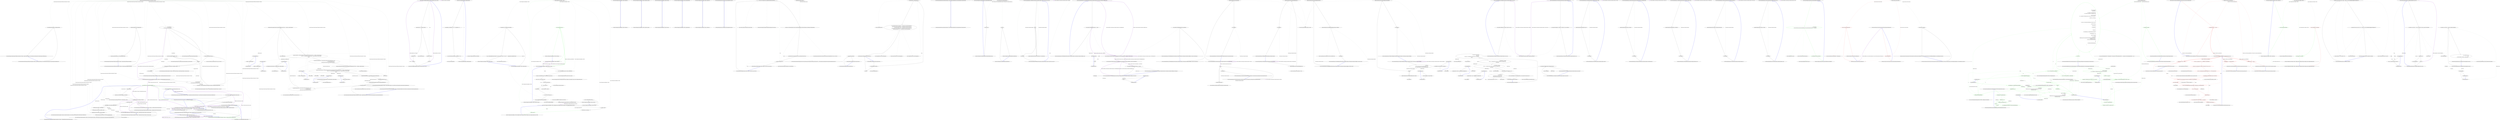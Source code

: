 digraph  {
m0_27 [label="Entry Nancy.Bootstrapper.Pipelines.Pipelines(Nancy.Bootstrapper.IPipelines)", span="23-23", cluster="Nancy.Bootstrapper.Pipelines.Pipelines(Nancy.Bootstrapper.IPipelines)", file="FormatterExtensions.cs"];
m0_31 [label="Entry Nancy.Bootstrapper.NancyBootstrapperBase<TContainer>.RequestStartup(TContainer, Nancy.Bootstrapper.IPipelines, Nancy.NancyContext)", span="476-476", cluster="Nancy.Bootstrapper.NancyBootstrapperBase<TContainer>.RequestStartup(TContainer, Nancy.Bootstrapper.IPipelines, Nancy.NancyContext)", file="FormatterExtensions.cs"];
m0_52 [label="Entry Nancy.Bootstrapper.NancyBootstrapperBase<TContainer>.RegisterInstances(TContainer, System.Collections.Generic.IEnumerable<Nancy.Bootstrapper.InstanceRegistration>)", span="543-543", cluster="Nancy.Bootstrapper.NancyBootstrapperBase<TContainer>.RegisterInstances(TContainer, System.Collections.Generic.IEnumerable<Nancy.Bootstrapper.InstanceRegistration>)", file="FormatterExtensions.cs"];
m0_10 [label="Exit Nancy.FormatterExtensions.AsCss(Nancy.IResponseFormatter, string)", span="26-26", cluster="Nancy.FormatterExtensions.AsCss(Nancy.IResponseFormatter, string)", file="FormatterExtensions.cs"];
m0_94 [label="Exit Nancy.Bootstrapper.NancyBootstrapperWithRequestContainerBase<TContainer>.RegisterRequestContainerModules(TContainer, System.Collections.Generic.IEnumerable<Nancy.Bootstrapper.ModuleRegistration>)", span="200-200", cluster="Nancy.Bootstrapper.NancyBootstrapperWithRequestContainerBase<TContainer>.RegisterRequestContainerModules(TContainer, System.Collections.Generic.IEnumerable<Nancy.Bootstrapper.ModuleRegistration>)", file="FormatterExtensions.cs"];
m0_16 [label="Exit Nancy.FormatterExtensions.AsJs(Nancy.IResponseFormatter, string)", span="37-37", cluster="Nancy.FormatterExtensions.AsJs(Nancy.IResponseFormatter, string)", file="FormatterExtensions.cs"];
m0_96 [label="Exit Nancy.Bootstrapper.NancyBootstrapperWithRequestContainerBase<TContainer>.GetModule(TContainer, System.Type)", span="215-215", cluster="Nancy.Bootstrapper.NancyBootstrapperWithRequestContainerBase<TContainer>.GetModule(TContainer, System.Type)", file="FormatterExtensions.cs"];
m0_90 [label="Entry Nancy.Bootstrapper.NancyBootstrapperWithRequestContainerBase<TContainer>.RegisterModules(TContainer, System.Collections.Generic.IEnumerable<Nancy.Bootstrapper.ModuleRegistration>)", span="183-183", cluster="Nancy.Bootstrapper.NancyBootstrapperWithRequestContainerBase<TContainer>.RegisterModules(TContainer, System.Collections.Generic.IEnumerable<Nancy.Bootstrapper.ModuleRegistration>)", file="FormatterExtensions.cs"];
m0_91 [label="this.moduleRegistrationTypeCache = moduleRegistrationTypes", span="185-185", cluster="Nancy.Bootstrapper.NancyBootstrapperWithRequestContainerBase<TContainer>.RegisterModules(TContainer, System.Collections.Generic.IEnumerable<Nancy.Bootstrapper.ModuleRegistration>)", file="FormatterExtensions.cs"];
m0_92 [label="Exit Nancy.Bootstrapper.NancyBootstrapperWithRequestContainerBase<TContainer>.RegisterModules(TContainer, System.Collections.Generic.IEnumerable<Nancy.Bootstrapper.ModuleRegistration>)", span="183-183", cluster="Nancy.Bootstrapper.NancyBootstrapperWithRequestContainerBase<TContainer>.RegisterModules(TContainer, System.Collections.Generic.IEnumerable<Nancy.Bootstrapper.ModuleRegistration>)", file="FormatterExtensions.cs"];
m0_29 [label="Entry Nancy.Bootstrapper.NancyBootstrapperBase<TContainer>.RegisterAndGetRequestStartupTasks(TContainer, System.Type[])", span="328-328", cluster="Nancy.Bootstrapper.NancyBootstrapperBase<TContainer>.RegisterAndGetRequestStartupTasks(TContainer, System.Type[])", file="FormatterExtensions.cs"];
m0_30 [label="Entry Nancy.Bootstrapper.IRequestStartup.Initialize(Nancy.Bootstrapper.IPipelines, Nancy.NancyContext)", span="12-12", cluster="Nancy.Bootstrapper.IRequestStartup.Initialize(Nancy.Bootstrapper.IPipelines, Nancy.NancyContext)", file="FormatterExtensions.cs"];
m0_51 [label="Entry Unk.RegisterCollectionTypes", span="", cluster="Unk.RegisterCollectionTypes", file="FormatterExtensions.cs"];
m0_4 [label="Entry Nancy.Bootstrapper.NancyBootstrapperWithRequestContainerBase<TContainer>.GetAllModules(Nancy.NancyContext)", span="58-58", cluster="Nancy.Bootstrapper.NancyBootstrapperWithRequestContainerBase<TContainer>.GetAllModules(Nancy.NancyContext)", file="FormatterExtensions.cs"];
m0_5 [label="var requestContainer = this.GetConfiguredRequestContainer(context)", span="60-60", cluster="Nancy.Bootstrapper.NancyBootstrapperWithRequestContainerBase<TContainer>.GetAllModules(Nancy.NancyContext)", file="FormatterExtensions.cs"];
m0_6 [label="this.RegisterRequestContainerModules(requestContainer, this.moduleRegistrationTypeCache)", span="62-62", cluster="Nancy.Bootstrapper.NancyBootstrapperWithRequestContainerBase<TContainer>.GetAllModules(Nancy.NancyContext)", file="FormatterExtensions.cs"];
m0_9 [label="return AsFile(formatter, applicationRelativeFilePath);", span="28-28", cluster="Nancy.FormatterExtensions.AsCss(Nancy.IResponseFormatter, string)", file="FormatterExtensions.cs", color=green, community=0];
m0_73 [label="object contextObject", span="150-150", cluster="Nancy.Bootstrapper.NancyBootstrapperWithRequestContainerBase<TContainer>.GetConfiguredRequestContainer(Nancy.NancyContext)", file="FormatterExtensions.cs"];
m0_74 [label="context.Items.TryGetValue(this.ContextKey, out contextObject)", span="151-151", cluster="Nancy.Bootstrapper.NancyBootstrapperWithRequestContainerBase<TContainer>.GetConfiguredRequestContainer(Nancy.NancyContext)", file="FormatterExtensions.cs"];
m0_77 [label="requestContainer = this.CreateRequestContainer(context)", span="156-156", cluster="Nancy.Bootstrapper.NancyBootstrapperWithRequestContainerBase<TContainer>.GetConfiguredRequestContainer(Nancy.NancyContext)", file="FormatterExtensions.cs"];
m0_78 [label="context.Items[this.ContextKey] = requestContainer", span="158-158", cluster="Nancy.Bootstrapper.NancyBootstrapperWithRequestContainerBase<TContainer>.GetConfiguredRequestContainer(Nancy.NancyContext)", file="FormatterExtensions.cs"];
m0_79 [label="this.ConfigureRequestContainer(requestContainer, context)", span="160-160", cluster="Nancy.Bootstrapper.NancyBootstrapperWithRequestContainerBase<TContainer>.GetConfiguredRequestContainer(Nancy.NancyContext)", file="FormatterExtensions.cs"];
m0_75 [label="var requestContainer = contextObject as TContainer", span="152-152", cluster="Nancy.Bootstrapper.NancyBootstrapperWithRequestContainerBase<TContainer>.GetConfiguredRequestContainer(Nancy.NancyContext)", file="FormatterExtensions.cs"];
m0_76 [label="requestContainer == null", span="154-154", cluster="Nancy.Bootstrapper.NancyBootstrapperWithRequestContainerBase<TContainer>.GetConfiguredRequestContainer(Nancy.NancyContext)", file="FormatterExtensions.cs"];
m0_82 [label="return requestContainer;", span="166-166", cluster="Nancy.Bootstrapper.NancyBootstrapperWithRequestContainerBase<TContainer>.GetConfiguredRequestContainer(Nancy.NancyContext)", file="FormatterExtensions.cs"];
m0_80 [label="this.RegisterTypes(requestContainer, this.RequestScopedTypes)", span="162-162", cluster="Nancy.Bootstrapper.NancyBootstrapperWithRequestContainerBase<TContainer>.GetConfiguredRequestContainer(Nancy.NancyContext)", file="FormatterExtensions.cs"];
m0_81 [label="this.RegisterCollectionTypes(requestContainer, this.RequestScopedCollectionTypes)", span="163-163", cluster="Nancy.Bootstrapper.NancyBootstrapperWithRequestContainerBase<TContainer>.GetConfiguredRequestContainer(Nancy.NancyContext)", file="FormatterExtensions.cs"];
m0_83 [label="Exit Nancy.Bootstrapper.NancyBootstrapperWithRequestContainerBase<TContainer>.GetConfiguredRequestContainer(Nancy.NancyContext)", span="148-148", cluster="Nancy.Bootstrapper.NancyBootstrapperWithRequestContainerBase<TContainer>.GetConfiguredRequestContainer(Nancy.NancyContext)", file="FormatterExtensions.cs"];
m0_28 [label="Entry System.Collections.Generic.IEnumerable<TSource>.Any<TSource>()", span="0-0", cluster="System.Collections.Generic.IEnumerable<TSource>.Any<TSource>()", file="FormatterExtensions.cs"];
m0_0 [label="Entry Nancy.Bootstrapper.NancyBootstrapperWithRequestContainerBase<TContainer>.NancyBootstrapperWithRequestContainerBase()", span="17-17", cluster="Nancy.Bootstrapper.NancyBootstrapperWithRequestContainerBase<TContainer>.NancyBootstrapperWithRequestContainerBase()", file="FormatterExtensions.cs"];
m0_1 [label="this.RequestScopedTypes = new TypeRegistration[0]", span="19-19", cluster="Nancy.Bootstrapper.NancyBootstrapperWithRequestContainerBase<TContainer>.NancyBootstrapperWithRequestContainerBase()", file="FormatterExtensions.cs"];
m0_2 [label="this.RequestScopedCollectionTypes = new CollectionTypeRegistration[0]", span="20-20", cluster="Nancy.Bootstrapper.NancyBootstrapperWithRequestContainerBase<TContainer>.NancyBootstrapperWithRequestContainerBase()", file="FormatterExtensions.cs"];
m0_3 [label="Exit Nancy.Bootstrapper.NancyBootstrapperWithRequestContainerBase<TContainer>.NancyBootstrapperWithRequestContainerBase()", span="17-17", cluster="Nancy.Bootstrapper.NancyBootstrapperWithRequestContainerBase<TContainer>.NancyBootstrapperWithRequestContainerBase()", file="FormatterExtensions.cs"];
m0_7 [label="return this.GetAllModules(requestContainer);", span="64-64", cluster="Nancy.Bootstrapper.NancyBootstrapperWithRequestContainerBase<TContainer>.GetAllModules(Nancy.NancyContext)", file="FormatterExtensions.cs"];
m0_72 [label="Entry CollectionTypeRegistration.cstr", span="", cluster="CollectionTypeRegistration.cstr", file="FormatterExtensions.cs"];
m0_86 [label="Entry Nancy.Bootstrapper.NancyBootstrapperWithRequestContainerBase<TContainer>.ConfigureRequestContainer(TContainer, Nancy.NancyContext)", span="174-174", cluster="Nancy.Bootstrapper.NancyBootstrapperWithRequestContainerBase<TContainer>.ConfigureRequestContainer(TContainer, Nancy.NancyContext)", file="FormatterExtensions.cs"];
m0_89 [label="Exit Nancy.Bootstrapper.NancyBootstrapperWithRequestContainerBase<TContainer>.ConfigureRequestContainer(TContainer, Nancy.NancyContext)", span="174-174", cluster="Nancy.Bootstrapper.NancyBootstrapperWithRequestContainerBase<TContainer>.ConfigureRequestContainer(TContainer, Nancy.NancyContext)", file="FormatterExtensions.cs"];
m0_46 [label="Entry Unk.Where", span="", cluster="Unk.Where", file="FormatterExtensions.cs"];
m0_50 [label="Entry Unk.ToArray", span="", cluster="Unk.ToArray", file="FormatterExtensions.cs"];
m0_62 [label="Entry TypeRegistration.cstr", span="", cluster="TypeRegistration.cstr", file="FormatterExtensions.cs"];
m0_11 [label="Entry Nancy.FormatterExtensions.AsImage(Nancy.IResponseFormatter, string)", span="31-31", cluster="Nancy.FormatterExtensions.AsImage(Nancy.IResponseFormatter, string)", file="FormatterExtensions.cs"];
m0_95 [label="Exit Nancy.Bootstrapper.NancyBootstrapperWithRequestContainerBase<TContainer>.GetAllModules(TContainer)", span="207-207", cluster="Nancy.Bootstrapper.NancyBootstrapperWithRequestContainerBase<TContainer>.GetAllModules(TContainer)", file="FormatterExtensions.cs"];
m0_8 [label="Entry Nancy.FormatterExtensions.AsCss(Nancy.IResponseFormatter, string)", span="26-26", cluster="Nancy.FormatterExtensions.AsCss(Nancy.IResponseFormatter, string)", file="FormatterExtensions.cs"];
m0_44 [label="Entry System.Collections.Generic.IEnumerable<TSource>.ToList<TSource>()", span="0-0", cluster="System.Collections.Generic.IEnumerable<TSource>.ToList<TSource>()", file="FormatterExtensions.cs"];
m0_12 [label="Entry Nancy.Bootstrapper.NancyBootstrapperWithRequestContainerBase<TContainer>.GetModule(System.Type, Nancy.NancyContext)", span="73-73", cluster="Nancy.Bootstrapper.NancyBootstrapperWithRequestContainerBase<TContainer>.GetModule(System.Type, Nancy.NancyContext)", color=green, community=0, file="FormatterExtensions.cs"];
m0_13 [label="var requestContainer = this.GetConfiguredRequestContainer(context)", span="75-75", cluster="Nancy.Bootstrapper.NancyBootstrapperWithRequestContainerBase<TContainer>.GetModule(System.Type, Nancy.NancyContext)", file="FormatterExtensions.cs"];
m0_17 [label="Entry Nancy.Bootstrapper.NancyBootstrapperWithRequestContainerBase<TContainer>.InitializeRequestPipelines(Nancy.NancyContext)", span="85-85", cluster="Nancy.Bootstrapper.NancyBootstrapperWithRequestContainerBase<TContainer>.InitializeRequestPipelines(Nancy.NancyContext)", file="FormatterExtensions.cs"];
m0_18 [label="var requestContainer =\r\n                this.GetConfiguredRequestContainer(context)", span="87-88", cluster="Nancy.Bootstrapper.NancyBootstrapperWithRequestContainerBase<TContainer>.InitializeRequestPipelines(Nancy.NancyContext)", file="FormatterExtensions.cs"];
m0_23 [label="requestStartup.Initialize(requestPipelines, context)", span="99-99", cluster="Nancy.Bootstrapper.NancyBootstrapperWithRequestContainerBase<TContainer>.InitializeRequestPipelines(Nancy.NancyContext)", file="FormatterExtensions.cs"];
m0_24 [label="this.RequestStartup(requestContainer, requestPipelines, context)", span="103-103", cluster="Nancy.Bootstrapper.NancyBootstrapperWithRequestContainerBase<TContainer>.InitializeRequestPipelines(Nancy.NancyContext)", file="FormatterExtensions.cs"];
m0_19 [label="var requestPipelines =\r\n                new Pipelines(this.ApplicationPipelines)", span="90-91", cluster="Nancy.Bootstrapper.NancyBootstrapperWithRequestContainerBase<TContainer>.InitializeRequestPipelines(Nancy.NancyContext)", file="FormatterExtensions.cs"];
m0_21 [label="var startupTasks = this.RegisterAndGetRequestStartupTasks(requestContainer, this.RequestStartupTaskTypeCache)", span="95-95", cluster="Nancy.Bootstrapper.NancyBootstrapperWithRequestContainerBase<TContainer>.InitializeRequestPipelines(Nancy.NancyContext)", file="FormatterExtensions.cs"];
m0_20 [label="this.RequestStartupTaskTypeCache.Any()", span="93-93", cluster="Nancy.Bootstrapper.NancyBootstrapperWithRequestContainerBase<TContainer>.InitializeRequestPipelines(Nancy.NancyContext)", file="FormatterExtensions.cs"];
m0_25 [label="return requestPipelines;", span="105-105", cluster="Nancy.Bootstrapper.NancyBootstrapperWithRequestContainerBase<TContainer>.InitializeRequestPipelines(Nancy.NancyContext)", file="FormatterExtensions.cs"];
m0_22 [label=startupTasks, span="97-97", cluster="Nancy.Bootstrapper.NancyBootstrapperWithRequestContainerBase<TContainer>.InitializeRequestPipelines(Nancy.NancyContext)", file="FormatterExtensions.cs"];
m0_26 [label="Exit Nancy.Bootstrapper.NancyBootstrapperWithRequestContainerBase<TContainer>.InitializeRequestPipelines(Nancy.NancyContext)", span="85-85", cluster="Nancy.Bootstrapper.NancyBootstrapperWithRequestContainerBase<TContainer>.InitializeRequestPipelines(Nancy.NancyContext)", file="FormatterExtensions.cs"];
m0_69 [label="Entry lambda expression", span="131-131", cluster="lambda expression", file="FormatterExtensions.cs"];
m0_53 [label="Entry lambda expression", span="120-120", cluster="lambda expression", file="FormatterExtensions.cs"];
m0_56 [label="Entry lambda expression", span="121-121", cluster="lambda expression", file="FormatterExtensions.cs"];
m0_59 [label="Entry lambda expression", span="122-122", cluster="lambda expression", file="FormatterExtensions.cs"];
m0_63 [label="Entry lambda expression", span="129-129", cluster="lambda expression", file="FormatterExtensions.cs"];
m0_66 [label="Entry lambda expression", span="130-130", cluster="lambda expression", file="FormatterExtensions.cs"];
m0_54 [label="tr.Lifetime != Lifetime.PerRequest", span="120-120", cluster="lambda expression", file="FormatterExtensions.cs"];
m0_55 [label="Exit lambda expression", span="120-120", cluster="lambda expression", file="FormatterExtensions.cs"];
m0_57 [label="tr.Lifetime == Lifetime.PerRequest", span="121-121", cluster="lambda expression", file="FormatterExtensions.cs"];
m0_58 [label="Exit lambda expression", span="121-121", cluster="lambda expression", file="FormatterExtensions.cs"];
m0_60 [label="new TypeRegistration(tr.RegistrationType, tr.ImplementationType, Lifetime.Singleton)", span="122-122", cluster="lambda expression", file="FormatterExtensions.cs"];
m0_61 [label="Exit lambda expression", span="122-122", cluster="lambda expression", file="FormatterExtensions.cs"];
m0_64 [label="tr.Lifetime != Lifetime.PerRequest", span="129-129", cluster="lambda expression", file="FormatterExtensions.cs"];
m0_65 [label="Exit lambda expression", span="129-129", cluster="lambda expression", file="FormatterExtensions.cs"];
m0_67 [label="tr.Lifetime == Lifetime.PerRequest", span="130-130", cluster="lambda expression", file="FormatterExtensions.cs"];
m0_68 [label="Exit lambda expression", span="130-130", cluster="lambda expression", file="FormatterExtensions.cs"];
m0_70 [label="new CollectionTypeRegistration(tr.RegistrationType, tr.ImplementationTypes, Lifetime.Singleton)", span="131-131", cluster="lambda expression", file="FormatterExtensions.cs"];
m0_71 [label="Exit lambda expression", span="131-131", cluster="lambda expression", file="FormatterExtensions.cs"];
m0_14 [label="return this.GetModule(requestContainer, moduleType);", span="77-77", cluster="Nancy.Bootstrapper.NancyBootstrapperWithRequestContainerBase<TContainer>.GetModule(System.Type, Nancy.NancyContext)", file="FormatterExtensions.cs"];
m0_15 [label="Exit Nancy.Bootstrapper.NancyBootstrapperWithRequestContainerBase<TContainer>.GetModule(System.Type, Nancy.NancyContext)", span="73-73", cluster="Nancy.Bootstrapper.NancyBootstrapperWithRequestContainerBase<TContainer>.GetModule(System.Type, Nancy.NancyContext)", file="FormatterExtensions.cs"];
m0_48 [label="Entry Unk.Select", span="", cluster="Unk.Select", file="FormatterExtensions.cs"];
m0_84 [label="Entry System.Collections.Generic.IDictionary<TKey, TValue>.TryGetValue(TKey, out TValue)", span="0-0", cluster="System.Collections.Generic.IDictionary<TKey, TValue>.TryGetValue(TKey, out TValue)", file="FormatterExtensions.cs"];
m0_49 [label="Entry Unk.Concat", span="", cluster="Unk.Concat", file="FormatterExtensions.cs"];
m0_88 [label="Entry Nancy.Bootstrapper.NancyBootstrapperBase<TContainer>.RegisterCollectionTypes(TContainer, System.Collections.Generic.IEnumerable<Nancy.Bootstrapper.CollectionTypeRegistration>)", span="529-529", cluster="Nancy.Bootstrapper.NancyBootstrapperBase<TContainer>.RegisterCollectionTypes(TContainer, System.Collections.Generic.IEnumerable<Nancy.Bootstrapper.CollectionTypeRegistration>)", file="FormatterExtensions.cs"];
m0_85 [label="Entry Nancy.Bootstrapper.NancyBootstrapperWithRequestContainerBase<TContainer>.CreateRequestContainer(Nancy.NancyContext)", span="193-193", cluster="Nancy.Bootstrapper.NancyBootstrapperWithRequestContainerBase<TContainer>.CreateRequestContainer(Nancy.NancyContext)", file="FormatterExtensions.cs"];
m0_93 [label="Exit Nancy.Bootstrapper.NancyBootstrapperWithRequestContainerBase<TContainer>.CreateRequestContainer(Nancy.NancyContext)", span="193-193", cluster="Nancy.Bootstrapper.NancyBootstrapperWithRequestContainerBase<TContainer>.CreateRequestContainer(Nancy.NancyContext)", file="FormatterExtensions.cs"];
m0_87 [label="Entry Nancy.Bootstrapper.NancyBootstrapperBase<TContainer>.RegisterTypes(TContainer, System.Collections.Generic.IEnumerable<Nancy.Bootstrapper.TypeRegistration>)", span="521-521", cluster="Nancy.Bootstrapper.NancyBootstrapperBase<TContainer>.RegisterTypes(TContainer, System.Collections.Generic.IEnumerable<Nancy.Bootstrapper.TypeRegistration>)", file="FormatterExtensions.cs"];
m0_45 [label="Entry System.Collections.Generic.IEnumerable<TSource>.ToArray<TSource>()", span="0-0", cluster="System.Collections.Generic.IEnumerable<TSource>.ToArray<TSource>()", file="FormatterExtensions.cs"];
m0_32 [label="Entry Nancy.Bootstrapper.NancyBootstrapperWithRequestContainerBase<TContainer>.RegisterRegistrationTasks(System.Collections.Generic.IEnumerable<Nancy.Bootstrapper.IRegistrations>)", span="112-112", cluster="Nancy.Bootstrapper.NancyBootstrapperWithRequestContainerBase<TContainer>.RegisterRegistrationTasks(System.Collections.Generic.IEnumerable<Nancy.Bootstrapper.IRegistrations>)", file="FormatterExtensions.cs"];
m0_33 [label="registrationTasks.ToList()", span="114-114", cluster="Nancy.Bootstrapper.NancyBootstrapperWithRequestContainerBase<TContainer>.RegisterRegistrationTasks(System.Collections.Generic.IEnumerable<Nancy.Bootstrapper.IRegistrations>)", file="FormatterExtensions.cs"];
m0_34 [label="var applicationTypeRegistrations = applicationRegistrationTask.TypeRegistrations == null ?\r\n                                                        new TypeRegistration[] { } :\r\n                                                        applicationRegistrationTask.TypeRegistrations.ToArray()", span="116-118", cluster="Nancy.Bootstrapper.NancyBootstrapperWithRequestContainerBase<TContainer>.RegisterRegistrationTasks(System.Collections.Generic.IEnumerable<Nancy.Bootstrapper.IRegistrations>)", file="FormatterExtensions.cs"];
m0_37 [label="var applicationCollectionRegistrations = applicationRegistrationTask.CollectionTypeRegistrations == null ?\r\n                                                            new CollectionTypeRegistration[] { } :\r\n                                                            applicationRegistrationTask.CollectionTypeRegistrations.ToArray()", span="125-127", cluster="Nancy.Bootstrapper.NancyBootstrapperWithRequestContainerBase<TContainer>.RegisterRegistrationTasks(System.Collections.Generic.IEnumerable<Nancy.Bootstrapper.IRegistrations>)", file="FormatterExtensions.cs"];
m0_40 [label="var applicationInstanceRegistrations = applicationRegistrationTask.InstanceRegistrations", span="134-134", cluster="Nancy.Bootstrapper.NancyBootstrapperWithRequestContainerBase<TContainer>.RegisterRegistrationTasks(System.Collections.Generic.IEnumerable<Nancy.Bootstrapper.IRegistrations>)", file="FormatterExtensions.cs"];
m0_35 [label="this.RegisterTypes(this.ApplicationContainer, applicationTypeRegistrations.Where(tr => tr.Lifetime != Lifetime.PerRequest))", span="120-120", cluster="Nancy.Bootstrapper.NancyBootstrapperWithRequestContainerBase<TContainer>.RegisterRegistrationTasks(System.Collections.Generic.IEnumerable<Nancy.Bootstrapper.IRegistrations>)", file="FormatterExtensions.cs"];
m0_36 [label="this.RequestScopedTypes = this.RequestScopedTypes.Concat(applicationTypeRegistrations.Where(tr => tr.Lifetime == Lifetime.PerRequest)\r\n                        .Select(tr => new TypeRegistration(tr.RegistrationType, tr.ImplementationType, Lifetime.Singleton)))\r\n                        .ToArray()", span="121-123", cluster="Nancy.Bootstrapper.NancyBootstrapperWithRequestContainerBase<TContainer>.RegisterRegistrationTasks(System.Collections.Generic.IEnumerable<Nancy.Bootstrapper.IRegistrations>)", file="FormatterExtensions.cs"];
m0_38 [label="this.RegisterCollectionTypes(this.ApplicationContainer, applicationCollectionRegistrations.Where(tr => tr.Lifetime != Lifetime.PerRequest))", span="129-129", cluster="Nancy.Bootstrapper.NancyBootstrapperWithRequestContainerBase<TContainer>.RegisterRegistrationTasks(System.Collections.Generic.IEnumerable<Nancy.Bootstrapper.IRegistrations>)", file="FormatterExtensions.cs"];
m0_39 [label="this.RequestScopedCollectionTypes = this.RequestScopedCollectionTypes.Concat(applicationCollectionRegistrations.Where(tr => tr.Lifetime == Lifetime.PerRequest)\r\n                                                      .Select(tr => new CollectionTypeRegistration(tr.RegistrationType, tr.ImplementationTypes, Lifetime.Singleton)))\r\n                                                      .ToArray()", span="130-132", cluster="Nancy.Bootstrapper.NancyBootstrapperWithRequestContainerBase<TContainer>.RegisterRegistrationTasks(System.Collections.Generic.IEnumerable<Nancy.Bootstrapper.IRegistrations>)", file="FormatterExtensions.cs"];
m0_41 [label="applicationInstanceRegistrations != null", span="136-136", cluster="Nancy.Bootstrapper.NancyBootstrapperWithRequestContainerBase<TContainer>.RegisterRegistrationTasks(System.Collections.Generic.IEnumerable<Nancy.Bootstrapper.IRegistrations>)", file="FormatterExtensions.cs"];
m0_42 [label="this.RegisterInstances(this.ApplicationContainer, applicationInstanceRegistrations)", span="138-138", cluster="Nancy.Bootstrapper.NancyBootstrapperWithRequestContainerBase<TContainer>.RegisterRegistrationTasks(System.Collections.Generic.IEnumerable<Nancy.Bootstrapper.IRegistrations>)", file="FormatterExtensions.cs"];
m0_43 [label="Exit Nancy.Bootstrapper.NancyBootstrapperWithRequestContainerBase<TContainer>.RegisterRegistrationTasks(System.Collections.Generic.IEnumerable<Nancy.Bootstrapper.IRegistrations>)", span="112-112", cluster="Nancy.Bootstrapper.NancyBootstrapperWithRequestContainerBase<TContainer>.RegisterRegistrationTasks(System.Collections.Generic.IEnumerable<Nancy.Bootstrapper.IRegistrations>)", file="FormatterExtensions.cs"];
m0_47 [label="Entry Unk.RegisterTypes", span="", cluster="Unk.RegisterTypes", file="FormatterExtensions.cs"];
m0_97 [label="Nancy.Bootstrapper.NancyBootstrapperWithRequestContainerBase<TContainer>", span="", file="FormatterExtensions.cs"];
m1_0 [label="Entry Nancy.Demo.ModelBinding.EmailRouteConstraint.TryMatch(string, string, out string)", span="11-11", cluster="Nancy.Demo.ModelBinding.EmailRouteConstraint.TryMatch(string, string, out string)", file="FormsAuthentication.cs"];
m1_1 [label="segment.Contains(''@'') && segment.Contains(''.'')", span="14-14", cluster="Nancy.Demo.ModelBinding.EmailRouteConstraint.TryMatch(string, string, out string)", file="FormsAuthentication.cs"];
m1_2 [label="matchedValue = segment", span="16-16", cluster="Nancy.Demo.ModelBinding.EmailRouteConstraint.TryMatch(string, string, out string)", file="FormsAuthentication.cs"];
m1_4 [label="matchedValue = null", span="20-20", cluster="Nancy.Demo.ModelBinding.EmailRouteConstraint.TryMatch(string, string, out string)", file="FormsAuthentication.cs"];
m1_3 [label="return true;", span="17-17", cluster="Nancy.Demo.ModelBinding.EmailRouteConstraint.TryMatch(string, string, out string)", file="FormsAuthentication.cs"];
m1_5 [label="return false;", span="21-21", cluster="Nancy.Demo.ModelBinding.EmailRouteConstraint.TryMatch(string, string, out string)", file="FormsAuthentication.cs"];
m1_6 [label="Exit Nancy.Demo.ModelBinding.EmailRouteConstraint.TryMatch(string, string, out string)", span="11-11", cluster="Nancy.Demo.ModelBinding.EmailRouteConstraint.TryMatch(string, string, out string)", file="FormsAuthentication.cs"];
m1_7 [label="Entry string.Contains(string)", span="0-0", cluster="string.Contains(string)", file="FormsAuthentication.cs"];
m2_0 [label="Entry Nancy.Cryptography.Base64Helpers.GetBase64Length(int)", span="14-14", cluster="Nancy.Cryptography.Base64Helpers.GetBase64Length(int)", file="FormsAuthenticationFixture.cs"];
m2_1 [label="var inputPadding = (normalLength % 3 != 0) ? (3 - (normalLength % 3)) : 0", span="16-16", cluster="Nancy.Cryptography.Base64Helpers.GetBase64Length(int)", file="FormsAuthenticationFixture.cs"];
m2_2 [label="return (int)Math.Ceiling((normalLength + inputPadding) * 4.0 / 3.0);", span="18-18", cluster="Nancy.Cryptography.Base64Helpers.GetBase64Length(int)", file="FormsAuthenticationFixture.cs"];
m2_3 [label="Exit Nancy.Cryptography.Base64Helpers.GetBase64Length(int)", span="14-14", cluster="Nancy.Cryptography.Base64Helpers.GetBase64Length(int)", file="FormsAuthenticationFixture.cs"];
m2_4 [label="Entry System.Math.Ceiling(double)", span="0-0", cluster="System.Math.Ceiling(double)", file="FormsAuthenticationFixture.cs"];
m3_32 [label="Entry Nancy.ViewEngines.IRenderContext.GetCsrfToken()", span="50-50", cluster="Nancy.ViewEngines.IRenderContext.GetCsrfToken()", file="HtmlHelpers.cs"];
m3_22 [label="Entry System.IO.StreamReader.StreamReader(System.IO.Stream)", span="0-0", cluster="System.IO.StreamReader.StreamReader(System.IO.Stream)", file="HtmlHelpers.cs"];
m3_19 [label="Entry Nancy.ViewEngines.Razor.RazorViewEngine.RenderView(Nancy.ViewEngines.ViewLocationResult, dynamic, Nancy.ViewEngines.IRenderContext)", span="73-73", cluster="Nancy.ViewEngines.Razor.RazorViewEngine.RenderView(Nancy.ViewEngines.ViewLocationResult, dynamic, Nancy.ViewEngines.IRenderContext)", file="HtmlHelpers.cs"];
m3_33 [label="Entry string.Format(string, object, object)", span="0-0", cluster="string.Format(string, object, object)", file="HtmlHelpers.cs"];
m3_28 [label="Entry Nancy.ViewEngines.Razor.HtmlHelpers<TModel>.AntiForgeryToken()", span="74-74", cluster="Nancy.ViewEngines.Razor.HtmlHelpers<TModel>.AntiForgeryToken()", file="HtmlHelpers.cs"];
m3_29 [label="var tokenKeyValue = this.renderContext.GetCsrfToken()", span="76-76", cluster="Nancy.ViewEngines.Razor.HtmlHelpers<TModel>.AntiForgeryToken()", file="HtmlHelpers.cs"];
m3_30 [label="return new NonEncodedHtmlString(String.Format(''<input type=\''hidden\'' name=\''{0}\'' value=\''{1}\''/>'', tokenKeyValue.Key, tokenKeyValue.Value));", span="78-78", cluster="Nancy.ViewEngines.Razor.HtmlHelpers<TModel>.AntiForgeryToken()", file="HtmlHelpers.cs"];
m3_31 [label="Exit Nancy.ViewEngines.Razor.HtmlHelpers<TModel>.AntiForgeryToken()", span="74-74", cluster="Nancy.ViewEngines.Razor.HtmlHelpers<TModel>.AntiForgeryToken()", file="HtmlHelpers.cs"];
m3_0 [label="Entry Nancy.ViewEngines.Razor.HtmlHelpers<TModel>.HtmlHelpers(Nancy.ViewEngines.Razor.RazorViewEngine, Nancy.ViewEngines.IRenderContext, TModel)", span="21-21", cluster="Nancy.ViewEngines.Razor.HtmlHelpers<TModel>.HtmlHelpers(Nancy.ViewEngines.Razor.RazorViewEngine, Nancy.ViewEngines.IRenderContext, TModel)", file="HtmlHelpers.cs"];
m3_3 [label="this.model = model", span="25-25", cluster="Nancy.ViewEngines.Razor.HtmlHelpers<TModel>.HtmlHelpers(Nancy.ViewEngines.Razor.RazorViewEngine, Nancy.ViewEngines.IRenderContext, TModel)", color=green, community=0, file="HtmlHelpers.cs"];
m3_2 [label="this.renderContext = renderContext", span="24-24", cluster="Nancy.ViewEngines.Razor.HtmlHelpers<TModel>.HtmlHelpers(Nancy.ViewEngines.Razor.RazorViewEngine, Nancy.ViewEngines.IRenderContext, TModel)", file="HtmlHelpers.cs"];
m3_1 [label="this.engine = engine", span="23-23", cluster="Nancy.ViewEngines.Razor.HtmlHelpers<TModel>.HtmlHelpers(Nancy.ViewEngines.Razor.RazorViewEngine, Nancy.ViewEngines.IRenderContext, TModel)", file="HtmlHelpers.cs"];
m3_4 [label="Exit Nancy.ViewEngines.Razor.HtmlHelpers<TModel>.HtmlHelpers(Nancy.ViewEngines.Razor.RazorViewEngine, Nancy.ViewEngines.IRenderContext, TModel)", span="21-21", cluster="Nancy.ViewEngines.Razor.HtmlHelpers<TModel>.HtmlHelpers(Nancy.ViewEngines.Razor.RazorViewEngine, Nancy.ViewEngines.IRenderContext, TModel)", file="HtmlHelpers.cs"];
m3_23 [label="Entry Nancy.ViewEngines.Razor.NonEncodedHtmlString.NonEncodedHtmlString(string)", span="13-13", cluster="Nancy.ViewEngines.Razor.NonEncodedHtmlString.NonEncodedHtmlString(string)", file="HtmlHelpers.cs"];
m3_24 [label="Entry System.IO.StreamReader.ReadToEnd()", span="0-0", cluster="System.IO.StreamReader.ReadToEnd()", file="HtmlHelpers.cs"];
m3_5 [label="Entry Nancy.ViewEngines.Razor.HtmlHelpers<TModel>.Partial(string)", span="33-33", cluster="Nancy.ViewEngines.Razor.HtmlHelpers<TModel>.Partial(string)", file="HtmlHelpers.cs"];
m3_6 [label="return this.Partial(viewName, null);", span="35-35", cluster="Nancy.ViewEngines.Razor.HtmlHelpers<TModel>.Partial(string)", color=green, community=0, file="HtmlHelpers.cs"];
m3_7 [label="Exit Nancy.ViewEngines.Razor.HtmlHelpers<TModel>.Partial(string)", span="33-33", cluster="Nancy.ViewEngines.Razor.HtmlHelpers<TModel>.Partial(string)", file="HtmlHelpers.cs"];
m3_8 [label="Entry Nancy.ViewEngines.Razor.HtmlHelpers<TModel>.Partial(string, dynamic)", span="44-44", cluster="Nancy.ViewEngines.Razor.HtmlHelpers<TModel>.Partial(string, dynamic)", file="HtmlHelpers.cs"];
m3_9 [label="var view = this.renderContext.LocateView(viewName, modelForPartial)", span="46-46", cluster="Nancy.ViewEngines.Razor.HtmlHelpers<TModel>.Partial(string, dynamic)", file="HtmlHelpers.cs"];
m3_10 [label="var response = this.engine.RenderView(view, modelForPartial, this.renderContext)", span="48-48", cluster="Nancy.ViewEngines.Razor.HtmlHelpers<TModel>.Partial(string, dynamic)", file="HtmlHelpers.cs"];
m3_11 [label="Action<Stream> action = response.Contents", span="49-49", cluster="Nancy.ViewEngines.Razor.HtmlHelpers<TModel>.Partial(string, dynamic)", file="HtmlHelpers.cs"];
m3_16 [label="return new NonEncodedHtmlString(reader.ReadToEnd());", span="57-57", cluster="Nancy.ViewEngines.Razor.HtmlHelpers<TModel>.Partial(string, dynamic)", file="HtmlHelpers.cs"];
m3_12 [label="var mem = new MemoryStream()", span="50-50", cluster="Nancy.ViewEngines.Razor.HtmlHelpers<TModel>.Partial(string, dynamic)", file="HtmlHelpers.cs"];
m3_13 [label="action.Invoke(mem)", span="52-52", cluster="Nancy.ViewEngines.Razor.HtmlHelpers<TModel>.Partial(string, dynamic)", file="HtmlHelpers.cs"];
m3_15 [label="var reader = new StreamReader(mem)", span="55-55", cluster="Nancy.ViewEngines.Razor.HtmlHelpers<TModel>.Partial(string, dynamic)", file="HtmlHelpers.cs"];
m3_14 [label="mem.Position = 0", span="53-53", cluster="Nancy.ViewEngines.Razor.HtmlHelpers<TModel>.Partial(string, dynamic)", file="HtmlHelpers.cs"];
m3_17 [label="Exit Nancy.ViewEngines.Razor.HtmlHelpers<TModel>.Partial(string, dynamic)", span="44-44", cluster="Nancy.ViewEngines.Razor.HtmlHelpers<TModel>.Partial(string, dynamic)", file="HtmlHelpers.cs"];
m3_21 [label="Entry System.Action<T>.Invoke(T)", span="0-0", cluster="System.Action<T>.Invoke(T)", file="HtmlHelpers.cs"];
m3_18 [label="Entry Nancy.ViewEngines.IRenderContext.LocateView(string, dynamic)", span="42-42", cluster="Nancy.ViewEngines.IRenderContext.LocateView(string, dynamic)", file="HtmlHelpers.cs"];
m3_25 [label="Entry Nancy.ViewEngines.Razor.HtmlHelpers<TModel>.Raw(string)", span="65-65", cluster="Nancy.ViewEngines.Razor.HtmlHelpers<TModel>.Raw(string)", file="HtmlHelpers.cs"];
m3_26 [label="return new NonEncodedHtmlString(text);", span="67-67", cluster="Nancy.ViewEngines.Razor.HtmlHelpers<TModel>.Raw(string)", file="HtmlHelpers.cs"];
m3_27 [label="Exit Nancy.ViewEngines.Razor.HtmlHelpers<TModel>.Raw(string)", span="65-65", cluster="Nancy.ViewEngines.Razor.HtmlHelpers<TModel>.Raw(string)", file="HtmlHelpers.cs"];
m3_20 [label="Entry System.IO.MemoryStream.MemoryStream()", span="0-0", cluster="System.IO.MemoryStream.MemoryStream()", file="HtmlHelpers.cs"];
m3_34 [label="Nancy.ViewEngines.Razor.HtmlHelpers<TModel>", span="", file="HtmlHelpers.cs"];
m4_0 [label="Entry Nancy.ViewEngines.Razor.IHtmlHelpers<TModel>.Partial(string)", span="13-13", cluster="Nancy.ViewEngines.Razor.IHtmlHelpers<TModel>.Partial(string)", file="IHtmlHelpers.cs"];
m4_1 [label="Exit Nancy.ViewEngines.Razor.IHtmlHelpers<TModel>.Partial(string)", span="13-13", cluster="Nancy.ViewEngines.Razor.IHtmlHelpers<TModel>.Partial(string)", file="IHtmlHelpers.cs"];
m4_2 [label="Entry Nancy.ViewEngines.Razor.IHtmlHelpers<TModel>.Partial(string, dynamic)", span="21-21", cluster="Nancy.ViewEngines.Razor.IHtmlHelpers<TModel>.Partial(string, dynamic)", file="IHtmlHelpers.cs"];
m4_3 [label="Exit Nancy.ViewEngines.Razor.IHtmlHelpers<TModel>.Partial(string, dynamic)", span="21-21", cluster="Nancy.ViewEngines.Razor.IHtmlHelpers<TModel>.Partial(string, dynamic)", file="IHtmlHelpers.cs"];
m4_4 [label="Entry Nancy.ViewEngines.Razor.IHtmlHelpers<TModel>.Raw(string)", span="28-28", cluster="Nancy.ViewEngines.Razor.IHtmlHelpers<TModel>.Raw(string)", file="IHtmlHelpers.cs"];
m4_5 [label="Exit Nancy.ViewEngines.Razor.IHtmlHelpers<TModel>.Raw(string)", span="28-28", cluster="Nancy.ViewEngines.Razor.IHtmlHelpers<TModel>.Raw(string)", file="IHtmlHelpers.cs"];
m4_6 [label="Entry Nancy.ViewEngines.Razor.IHtmlHelpers<TModel>.AntiForgeryToken()", span="34-34", cluster="Nancy.ViewEngines.Razor.IHtmlHelpers<TModel>.AntiForgeryToken()", file="IHtmlHelpers.cs"];
m4_7 [label="Exit Nancy.ViewEngines.Razor.IHtmlHelpers<TModel>.AntiForgeryToken()", span="34-34", cluster="Nancy.ViewEngines.Razor.IHtmlHelpers<TModel>.AntiForgeryToken()", file="IHtmlHelpers.cs"];
m5_0 [label="Entry Nancy.ViewEngines.Razor.IUrlHelpers<TModel>.Content(string)", span="8-8", cluster="Nancy.ViewEngines.Razor.IUrlHelpers<TModel>.Content(string)", file="IUrlHelpers.cs"];
m5_1 [label="Exit Nancy.ViewEngines.Razor.IUrlHelpers<TModel>.Content(string)", span="8-8", cluster="Nancy.ViewEngines.Razor.IUrlHelpers<TModel>.Content(string)", file="IUrlHelpers.cs"];
m6_0 [label="Entry Nancy.Authentication.Forms.IUserMapper.GetUserFromIdentifier(System.Guid)", span="17-17", cluster="Nancy.Authentication.Forms.IUserMapper.GetUserFromIdentifier(System.Guid)", file="IUsernameMapper.cs"];
m6_1 [label="Exit Nancy.Authentication.Forms.IUserMapper.GetUserFromIdentifier(System.Guid)", span="17-17", cluster="Nancy.Authentication.Forms.IUserMapper.GetUserFromIdentifier(System.Guid)", file="IUsernameMapper.cs"];
m7_10 [label="Entry System.IO.StreamWriter.StreamWriter(System.IO.Stream)", span="0-0", cluster="System.IO.StreamWriter.StreamWriter(System.IO.Stream)", file="NancyCSharpRazorCodeGenerator.cs"];
m7_21 [label="Entry string.Split(params char[])", span="0-0", cluster="string.Split(params char[])", file="NancyCSharpRazorCodeGenerator.cs"];
m7_11 [label="Entry Nancy.IO.UnclosableStreamWrapper.UnclosableStreamWrapper(System.IO.Stream)", span="22-22", cluster="Nancy.IO.UnclosableStreamWrapper.UnclosableStreamWrapper(System.IO.Stream)", file="NancyCSharpRazorCodeGenerator.cs"];
m7_3 [label="Entry Nancy.Responses.DefaultJsonSerializer.IsJsonType(string)", span="84-84", cluster="Nancy.Responses.DefaultJsonSerializer.IsJsonType(string)", file="NancyCSharpRazorCodeGenerator.cs"];
m7_15 [label="string.IsNullOrEmpty(contentType)", span="86-86", cluster="Nancy.Responses.DefaultJsonSerializer.IsJsonType(string)", file="NancyCSharpRazorCodeGenerator.cs"];
m7_17 [label="var contentMimeType = contentType.Split(';')[0]", span="91-91", cluster="Nancy.Responses.DefaultJsonSerializer.IsJsonType(string)", file="NancyCSharpRazorCodeGenerator.cs"];
m7_16 [label="return false;", span="88-88", cluster="Nancy.Responses.DefaultJsonSerializer.IsJsonType(string)", file="NancyCSharpRazorCodeGenerator.cs"];
m7_18 [label="return contentMimeType.Equals(''application/json'', StringComparison.InvariantCultureIgnoreCase) ||\r\n                   contentMimeType.StartsWith(''application/json-'', StringComparison.InvariantCultureIgnoreCase) ||\r\n                   contentMimeType.Equals(''text/json'', StringComparison.InvariantCultureIgnoreCase) ||\r\n                  (contentMimeType.StartsWith(''application/vnd'', StringComparison.InvariantCultureIgnoreCase) &&\r\n                   contentMimeType.EndsWith(''+json'', StringComparison.InvariantCultureIgnoreCase));", span="93-97", cluster="Nancy.Responses.DefaultJsonSerializer.IsJsonType(string)", file="NancyCSharpRazorCodeGenerator.cs"];
m7_19 [label="Exit Nancy.Responses.DefaultJsonSerializer.IsJsonType(string)", span="84-84", cluster="Nancy.Responses.DefaultJsonSerializer.IsJsonType(string)", file="NancyCSharpRazorCodeGenerator.cs"];
m7_0 [label="Entry Nancy.Responses.DefaultJsonSerializer.CanSerialize(string)", span="19-19", cluster="Nancy.Responses.DefaultJsonSerializer.CanSerialize(string)", file="NancyCSharpRazorCodeGenerator.cs"];
m7_1 [label="return IsJsonType(contentType);", span="21-21", cluster="Nancy.Responses.DefaultJsonSerializer.CanSerialize(string)", file="NancyCSharpRazorCodeGenerator.cs"];
m7_2 [label="Exit Nancy.Responses.DefaultJsonSerializer.CanSerialize(string)", span="19-19", cluster="Nancy.Responses.DefaultJsonSerializer.CanSerialize(string)", file="NancyCSharpRazorCodeGenerator.cs"];
m7_13 [label="Entry Nancy.Json.JavaScriptSerializer.RegisterConverters(System.Collections.Generic.IEnumerable<Nancy.Json.JavaScriptConverter>, System.Collections.Generic.IEnumerable<Nancy.Json.JavaScriptPrimitiveConverter>)", span="486-486", cluster="Nancy.Json.JavaScriptSerializer.RegisterConverters(System.Collections.Generic.IEnumerable<Nancy.Json.JavaScriptConverter>, System.Collections.Generic.IEnumerable<Nancy.Json.JavaScriptPrimitiveConverter>)", file="NancyCSharpRazorCodeGenerator.cs"];
m7_20 [label="Entry string.IsNullOrEmpty(string)", span="0-0", cluster="string.IsNullOrEmpty(string)", file="NancyCSharpRazorCodeGenerator.cs"];
m7_4 [label="Entry Nancy.Responses.DefaultJsonSerializer.Serialize<TModel>(string, TModel, System.IO.Stream)", span="62-62", cluster="Nancy.Responses.DefaultJsonSerializer.Serialize<TModel>(string, TModel, System.IO.Stream)", file="NancyCSharpRazorCodeGenerator.cs"];
m7_5 [label="var writer = new StreamWriter(new UnclosableStreamWrapper(outputStream))", span="64-64", cluster="Nancy.Responses.DefaultJsonSerializer.Serialize<TModel>(string, TModel, System.IO.Stream)", file="NancyCSharpRazorCodeGenerator.cs"];
m7_8 [label="serializer.Serialize(model, writer)", span="70-70", cluster="Nancy.Responses.DefaultJsonSerializer.Serialize<TModel>(string, TModel, System.IO.Stream)", file="NancyCSharpRazorCodeGenerator.cs"];
m7_6 [label="var serializer = new JavaScriptSerializer(null, false, JsonSettings.MaxJsonLength, JsonSettings.MaxRecursions, RetainCasing, ISO8601DateFormat)", span="66-66", cluster="Nancy.Responses.DefaultJsonSerializer.Serialize<TModel>(string, TModel, System.IO.Stream)", file="NancyCSharpRazorCodeGenerator.cs"];
m7_7 [label="serializer.RegisterConverters(JsonSettings.Converters, JsonSettings.PrimitiveConverters)", span="68-68", cluster="Nancy.Responses.DefaultJsonSerializer.Serialize<TModel>(string, TModel, System.IO.Stream)", file="NancyCSharpRazorCodeGenerator.cs"];
m7_9 [label="Exit Nancy.Responses.DefaultJsonSerializer.Serialize<TModel>(string, TModel, System.IO.Stream)", span="62-62", cluster="Nancy.Responses.DefaultJsonSerializer.Serialize<TModel>(string, TModel, System.IO.Stream)", file="NancyCSharpRazorCodeGenerator.cs"];
m7_24 [label="Entry string.EndsWith(string, System.StringComparison)", span="0-0", cluster="string.EndsWith(string, System.StringComparison)", file="NancyCSharpRazorCodeGenerator.cs"];
m7_14 [label="Entry Nancy.Json.JavaScriptSerializer.Serialize(object, System.IO.TextWriter)", span="535-535", cluster="Nancy.Json.JavaScriptSerializer.Serialize(object, System.IO.TextWriter)", file="NancyCSharpRazorCodeGenerator.cs"];
m7_22 [label="Entry string.Equals(string, System.StringComparison)", span="0-0", cluster="string.Equals(string, System.StringComparison)", file="NancyCSharpRazorCodeGenerator.cs"];
m7_12 [label="Entry Nancy.Json.JavaScriptSerializer.JavaScriptSerializer(Nancy.Json.JavaScriptTypeResolver, bool, int, int, bool, bool)", span="77-77", cluster="Nancy.Json.JavaScriptSerializer.JavaScriptSerializer(Nancy.Json.JavaScriptTypeResolver, bool, int, int, bool, bool)", file="NancyCSharpRazorCodeGenerator.cs"];
m7_23 [label="Entry string.StartsWith(string, System.StringComparison)", span="0-0", cluster="string.StartsWith(string, System.StringComparison)", file="NancyCSharpRazorCodeGenerator.cs"];
m7_25 [label="Nancy.Responses.DefaultJsonSerializer", span="", file="NancyCSharpRazorCodeGenerator.cs"];
m8_0 [label="Entry Nancy.Routing.IRouteInvoker.Invoke(Nancy.Routing.Route, System.Threading.CancellationToken, Nancy.DynamicDictionary, Nancy.NancyContext)", span="18-18", cluster="Nancy.Routing.IRouteInvoker.Invoke(Nancy.Routing.Route, System.Threading.CancellationToken, Nancy.DynamicDictionary, Nancy.NancyContext)", file="NancyRazorViewBase.cs"];
m8_1 [label="Exit Nancy.Routing.IRouteInvoker.Invoke(Nancy.Routing.Route, System.Threading.CancellationToken, Nancy.DynamicDictionary, Nancy.NancyContext)", span="18-18", cluster="Nancy.Routing.IRouteInvoker.Invoke(Nancy.Routing.Route, System.Threading.CancellationToken, Nancy.DynamicDictionary, Nancy.NancyContext)", file="NancyRazorViewBase.cs"];
m9_0 [label="Entry Nancy.ViewEngines.Razor.NonEncodedHtmlString.NonEncodedHtmlString(string)", span="13-13", cluster="Nancy.ViewEngines.Razor.NonEncodedHtmlString.NonEncodedHtmlString(string)", file="NonEncodedHtmlString.cs"];
m9_1 [label="this.value = value", span="15-15", cluster="Nancy.ViewEngines.Razor.NonEncodedHtmlString.NonEncodedHtmlString(string)", file="NonEncodedHtmlString.cs"];
m9_2 [label="Exit Nancy.ViewEngines.Razor.NonEncodedHtmlString.NonEncodedHtmlString(string)", span="13-13", cluster="Nancy.ViewEngines.Razor.NonEncodedHtmlString.NonEncodedHtmlString(string)", file="NonEncodedHtmlString.cs"];
m9_3 [label="Entry Nancy.ViewEngines.Razor.NonEncodedHtmlString.ToHtmlString()", span="22-22", cluster="Nancy.ViewEngines.Razor.NonEncodedHtmlString.ToHtmlString()", file="NonEncodedHtmlString.cs"];
m9_4 [label="return value;", span="24-24", cluster="Nancy.ViewEngines.Razor.NonEncodedHtmlString.ToHtmlString()", file="NonEncodedHtmlString.cs"];
m9_5 [label="Exit Nancy.ViewEngines.Razor.NonEncodedHtmlString.ToHtmlString()", span="22-22", cluster="Nancy.ViewEngines.Razor.NonEncodedHtmlString.ToHtmlString()", file="NonEncodedHtmlString.cs"];
m9_6 [label="Nancy.ViewEngines.Razor.NonEncodedHtmlString", span="", file="NonEncodedHtmlString.cs"];
m10_24 [label="Entry Nancy.NegotiatorExtensions.WithHeaders(Nancy.Responses.Negotiation.Negotiator, params System.Tuple<string, string>[])", span="87-87", cluster="Nancy.NegotiatorExtensions.WithHeaders(Nancy.Responses.Negotiation.Negotiator, params System.Tuple<string, string>[])", file="PartialRenderingFixture.cs"];
m10_25 [label=headers, span="89-89", cluster="Nancy.NegotiatorExtensions.WithHeaders(Nancy.Responses.Negotiation.Negotiator, params System.Tuple<string, string>[])", file="PartialRenderingFixture.cs"];
m10_26 [label="negotiator.NegotiationContext.Headers[keyValuePair.Item1] = keyValuePair.Item2", span="91-91", cluster="Nancy.NegotiatorExtensions.WithHeaders(Nancy.Responses.Negotiation.Negotiator, params System.Tuple<string, string>[])", file="PartialRenderingFixture.cs"];
m10_27 [label="return negotiator;", span="94-94", cluster="Nancy.NegotiatorExtensions.WithHeaders(Nancy.Responses.Negotiation.Negotiator, params System.Tuple<string, string>[])", file="PartialRenderingFixture.cs"];
m10_28 [label="Exit Nancy.NegotiatorExtensions.WithHeaders(Nancy.Responses.Negotiation.Negotiator, params System.Tuple<string, string>[])", span="87-87", cluster="Nancy.NegotiatorExtensions.WithHeaders(Nancy.Responses.Negotiation.Negotiator, params System.Tuple<string, string>[])", file="PartialRenderingFixture.cs"];
m10_55 [label="Entry Nancy.NegotiatorExtensions.WithMediaRangeModel(Nancy.Responses.Negotiation.Negotiator, Nancy.Responses.Negotiation.MediaRange, object)", span="167-167", cluster="Nancy.NegotiatorExtensions.WithMediaRangeModel(Nancy.Responses.Negotiation.Negotiator, Nancy.Responses.Negotiation.MediaRange, object)", file="PartialRenderingFixture.cs"];
m10_56 [label="return negotiator.WithMediaRangeModel(range, () => model);", span="169-169", cluster="Nancy.NegotiatorExtensions.WithMediaRangeModel(Nancy.Responses.Negotiation.Negotiator, Nancy.Responses.Negotiation.MediaRange, object)", file="PartialRenderingFixture.cs"];
m10_57 [label="Exit Nancy.NegotiatorExtensions.WithMediaRangeModel(Nancy.Responses.Negotiation.Negotiator, Nancy.Responses.Negotiation.MediaRange, object)", span="167-167", cluster="Nancy.NegotiatorExtensions.WithMediaRangeModel(Nancy.Responses.Negotiation.Negotiator, Nancy.Responses.Negotiation.MediaRange, object)", file="PartialRenderingFixture.cs"];
m10_4 [label="Entry System.Collections.Generic.ICollection<T>.Add(T)", span="0-0", cluster="System.Collections.Generic.ICollection<T>.Add(T)", file="PartialRenderingFixture.cs"];
m10_23 [label="Entry Unk.WithHeaders", span="", cluster="Unk.WithHeaders", file="PartialRenderingFixture.cs"];
m10_0 [label="Entry Nancy.NegotiatorExtensions.WithCookie(Nancy.Responses.Negotiation.Negotiator, Nancy.Cookies.INancyCookie)", span="20-20", cluster="Nancy.NegotiatorExtensions.WithCookie(Nancy.Responses.Negotiation.Negotiator, Nancy.Cookies.INancyCookie)", file="PartialRenderingFixture.cs"];
m10_1 [label="negotiator.NegotiationContext.Cookies.Add(cookie)", span="22-22", cluster="Nancy.NegotiatorExtensions.WithCookie(Nancy.Responses.Negotiation.Negotiator, Nancy.Cookies.INancyCookie)", file="PartialRenderingFixture.cs"];
m10_2 [label="return negotiator;", span="23-23", cluster="Nancy.NegotiatorExtensions.WithCookie(Nancy.Responses.Negotiation.Negotiator, Nancy.Cookies.INancyCookie)", file="PartialRenderingFixture.cs"];
m10_3 [label="Exit Nancy.NegotiatorExtensions.WithCookie(Nancy.Responses.Negotiation.Negotiator, Nancy.Cookies.INancyCookie)", span="20-20", cluster="Nancy.NegotiatorExtensions.WithCookie(Nancy.Responses.Negotiation.Negotiator, Nancy.Cookies.INancyCookie)", file="PartialRenderingFixture.cs"];
m10_98 [label="Entry object.GetType()", span="0-0", cluster="object.GetType()", file="PartialRenderingFixture.cs"];
m10_29 [label="Entry Nancy.NegotiatorExtensions.WithFullNegotiation(Nancy.Responses.Negotiation.Negotiator)", span="102-102", cluster="Nancy.NegotiatorExtensions.WithFullNegotiation(Nancy.Responses.Negotiation.Negotiator)", file="PartialRenderingFixture.cs"];
m10_30 [label="negotiator.NegotiationContext.PermissableMediaRanges.Clear()", span="104-104", cluster="Nancy.NegotiatorExtensions.WithFullNegotiation(Nancy.Responses.Negotiation.Negotiator)", file="PartialRenderingFixture.cs"];
m10_31 [label="negotiator.NegotiationContext.PermissableMediaRanges.Add(''*/*'')", span="105-105", cluster="Nancy.NegotiatorExtensions.WithFullNegotiation(Nancy.Responses.Negotiation.Negotiator)", file="PartialRenderingFixture.cs"];
m10_32 [label="return negotiator;", span="107-107", cluster="Nancy.NegotiatorExtensions.WithFullNegotiation(Nancy.Responses.Negotiation.Negotiator)", file="PartialRenderingFixture.cs"];
m10_33 [label="Exit Nancy.NegotiatorExtensions.WithFullNegotiation(Nancy.Responses.Negotiation.Negotiator)", span="102-102", cluster="Nancy.NegotiatorExtensions.WithFullNegotiation(Nancy.Responses.Negotiation.Negotiator)", file="PartialRenderingFixture.cs"];
m10_11 [label="Entry Nancy.NegotiatorExtensions.WithHeader(Nancy.Responses.Negotiation.Negotiator, string, string)", span="49-49", cluster="Nancy.NegotiatorExtensions.WithHeader(Nancy.Responses.Negotiation.Negotiator, string, string)", file="PartialRenderingFixture.cs"];
m10_12 [label="return negotiator.WithHeaders(new { Header = header, Value = value });", span="51-51", cluster="Nancy.NegotiatorExtensions.WithHeader(Nancy.Responses.Negotiation.Negotiator, string, string)", file="PartialRenderingFixture.cs"];
m10_13 [label="Exit Nancy.NegotiatorExtensions.WithHeader(Nancy.Responses.Negotiation.Negotiator, string, string)", span="49-49", cluster="Nancy.NegotiatorExtensions.WithHeader(Nancy.Responses.Negotiation.Negotiator, string, string)", file="PartialRenderingFixture.cs"];
m10_101 [label="Entry System.ArgumentException.ArgumentException(string)", span="0-0", cluster="System.ArgumentException.ArgumentException(string)", file="PartialRenderingFixture.cs"];
m10_62 [label="Entry Nancy.NegotiatorExtensions.WithMediaRangeModel(Nancy.Responses.Negotiation.Negotiator, Nancy.Responses.Negotiation.MediaRange, System.Func<object>)", span="180-180", cluster="Nancy.NegotiatorExtensions.WithMediaRangeModel(Nancy.Responses.Negotiation.Negotiator, Nancy.Responses.Negotiation.MediaRange, System.Func<object>)", file="PartialRenderingFixture.cs"];
m10_63 [label="negotiator.NegotiationContext.PermissableMediaRanges.Add(range)", span="182-182", cluster="Nancy.NegotiatorExtensions.WithMediaRangeModel(Nancy.Responses.Negotiation.Negotiator, Nancy.Responses.Negotiation.MediaRange, System.Func<object>)", file="PartialRenderingFixture.cs"];
m10_64 [label="negotiator.NegotiationContext.MediaRangeModelMappings.Add(range, modelFactory)", span="183-183", cluster="Nancy.NegotiatorExtensions.WithMediaRangeModel(Nancy.Responses.Negotiation.Negotiator, Nancy.Responses.Negotiation.MediaRange, System.Func<object>)", file="PartialRenderingFixture.cs"];
m10_65 [label="return negotiator;", span="185-185", cluster="Nancy.NegotiatorExtensions.WithMediaRangeModel(Nancy.Responses.Negotiation.Negotiator, Nancy.Responses.Negotiation.MediaRange, System.Func<object>)", file="PartialRenderingFixture.cs"];
m10_66 [label="Exit Nancy.NegotiatorExtensions.WithMediaRangeModel(Nancy.Responses.Negotiation.Negotiator, Nancy.Responses.Negotiation.MediaRange, System.Func<object>)", span="180-180", cluster="Nancy.NegotiatorExtensions.WithMediaRangeModel(Nancy.Responses.Negotiation.Negotiator, Nancy.Responses.Negotiation.MediaRange, System.Func<object>)", file="PartialRenderingFixture.cs"];
m10_34 [label="Entry System.Collections.Generic.ICollection<T>.Clear()", span="0-0", cluster="System.Collections.Generic.ICollection<T>.Clear()", file="PartialRenderingFixture.cs"];
m10_47 [label="Entry Nancy.NegotiatorExtensions.WithModel(Nancy.Responses.Negotiation.Negotiator, dynamic)", span="139-139", cluster="Nancy.NegotiatorExtensions.WithModel(Nancy.Responses.Negotiation.Negotiator, dynamic)", file="PartialRenderingFixture.cs"];
m10_48 [label="negotiator.NegotiationContext.DefaultModel = model", span="141-141", cluster="Nancy.NegotiatorExtensions.WithModel(Nancy.Responses.Negotiation.Negotiator, dynamic)", file="PartialRenderingFixture.cs"];
m10_49 [label="return negotiator;", span="143-143", cluster="Nancy.NegotiatorExtensions.WithModel(Nancy.Responses.Negotiation.Negotiator, dynamic)", file="PartialRenderingFixture.cs"];
m10_50 [label="Exit Nancy.NegotiatorExtensions.WithModel(Nancy.Responses.Negotiation.Negotiator, dynamic)", span="139-139", cluster="Nancy.NegotiatorExtensions.WithModel(Nancy.Responses.Negotiation.Negotiator, dynamic)", file="PartialRenderingFixture.cs"];
m10_42 [label="Entry Unk.Where", span="", cluster="Unk.Where", file="PartialRenderingFixture.cs"];
m10_22 [label="Entry Unk.ToArray", span="", cluster="Unk.ToArray", file="PartialRenderingFixture.cs"];
m10_90 [label="Entry Nancy.NegotiatorExtensions.GetTuple(object)", span="250-250", cluster="Nancy.NegotiatorExtensions.GetTuple(object)", file="PartialRenderingFixture.cs"];
m10_91 [label="var properties = header.GetType()\r\n                                   .GetProperties()\r\n                                   .Where(prop => prop.CanRead && prop.PropertyType == typeof(string))\r\n                                   .ToArray()", span="252-255", cluster="Nancy.NegotiatorExtensions.GetTuple(object)", file="PartialRenderingFixture.cs"];
m10_96 [label="return Tuple.Create(\r\n                (string)headerProperty.GetValue(header, null),\r\n                (string)valueProperty.GetValue(header, null));", span="270-272", cluster="Nancy.NegotiatorExtensions.GetTuple(object)", file="PartialRenderingFixture.cs"];
m10_92 [label="var headerProperty = properties\r\n                                    .Where(p => string.Equals(p.Name, ''Header'', StringComparison.OrdinalIgnoreCase))\r\n                                    .FirstOrDefault()", span="257-259", cluster="Nancy.NegotiatorExtensions.GetTuple(object)", file="PartialRenderingFixture.cs"];
m10_93 [label="var valueProperty = properties\r\n                                    .Where(p => string.Equals(p.Name, ''Value'', StringComparison.OrdinalIgnoreCase))\r\n                                    .FirstOrDefault()", span="261-263", cluster="Nancy.NegotiatorExtensions.GetTuple(object)", file="PartialRenderingFixture.cs"];
m10_94 [label="headerProperty == null || valueProperty == null", span="265-265", cluster="Nancy.NegotiatorExtensions.GetTuple(object)", file="PartialRenderingFixture.cs"];
m10_95 [label="throw new ArgumentException(''Unable to extract 'Header' or 'Value' properties from anonymous type.'');", span="267-267", cluster="Nancy.NegotiatorExtensions.GetTuple(object)", file="PartialRenderingFixture.cs"];
m10_97 [label="Exit Nancy.NegotiatorExtensions.GetTuple(object)", span="250-250", cluster="Nancy.NegotiatorExtensions.GetTuple(object)", file="PartialRenderingFixture.cs"];
m10_103 [label="Entry System.Tuple.Create<T1, T2>(T1, T2)", span="0-0", cluster="System.Tuple.Create<T1, T2>(T1, T2)", file="PartialRenderingFixture.cs"];
m10_43 [label="Entry Unk.Remove", span="", cluster="Unk.Remove", file="PartialRenderingFixture.cs"];
m10_86 [label="Entry Nancy.NegotiatorExtensions.WithStatusCode(Nancy.Responses.Negotiation.Negotiator, Nancy.HttpStatusCode)", span="244-244", cluster="Nancy.NegotiatorExtensions.WithStatusCode(Nancy.Responses.Negotiation.Negotiator, Nancy.HttpStatusCode)", file="PartialRenderingFixture.cs"];
m10_87 [label="negotiator.NegotiationContext.StatusCode = statusCode", span="246-246", cluster="Nancy.NegotiatorExtensions.WithStatusCode(Nancy.Responses.Negotiation.Negotiator, Nancy.HttpStatusCode)", file="PartialRenderingFixture.cs"];
m10_88 [label="return negotiator;", span="247-247", cluster="Nancy.NegotiatorExtensions.WithStatusCode(Nancy.Responses.Negotiation.Negotiator, Nancy.HttpStatusCode)", file="PartialRenderingFixture.cs"];
m10_89 [label="Exit Nancy.NegotiatorExtensions.WithStatusCode(Nancy.Responses.Negotiation.Negotiator, Nancy.HttpStatusCode)", span="244-244", cluster="Nancy.NegotiatorExtensions.WithStatusCode(Nancy.Responses.Negotiation.Negotiator, Nancy.HttpStatusCode)", file="PartialRenderingFixture.cs"];
m10_5 [label="Entry Nancy.NegotiatorExtensions.WithCookies(Nancy.Responses.Negotiation.Negotiator, System.Collections.Generic.IEnumerable<Nancy.Cookies.INancyCookie>)", span="32-32", cluster="Nancy.NegotiatorExtensions.WithCookies(Nancy.Responses.Negotiation.Negotiator, System.Collections.Generic.IEnumerable<Nancy.Cookies.INancyCookie>)", file="PartialRenderingFixture.cs"];
m10_6 [label=cookies, span="34-34", cluster="Nancy.NegotiatorExtensions.WithCookies(Nancy.Responses.Negotiation.Negotiator, System.Collections.Generic.IEnumerable<Nancy.Cookies.INancyCookie>)", file="PartialRenderingFixture.cs"];
m10_7 [label="negotiator.WithCookie(cookie)", span="36-36", cluster="Nancy.NegotiatorExtensions.WithCookies(Nancy.Responses.Negotiation.Negotiator, System.Collections.Generic.IEnumerable<Nancy.Cookies.INancyCookie>)", file="PartialRenderingFixture.cs"];
m10_8 [label="return negotiator;", span="39-39", cluster="Nancy.NegotiatorExtensions.WithCookies(Nancy.Responses.Negotiation.Negotiator, System.Collections.Generic.IEnumerable<Nancy.Cookies.INancyCookie>)", file="PartialRenderingFixture.cs"];
m10_9 [label="Exit Nancy.NegotiatorExtensions.WithCookies(Nancy.Responses.Negotiation.Negotiator, System.Collections.Generic.IEnumerable<Nancy.Cookies.INancyCookie>)", span="32-32", cluster="Nancy.NegotiatorExtensions.WithCookies(Nancy.Responses.Negotiation.Negotiator, System.Collections.Generic.IEnumerable<Nancy.Cookies.INancyCookie>)", file="PartialRenderingFixture.cs"];
m10_111 [label="Entry lambda expression", span="262-262", cluster="lambda expression", file="PartialRenderingFixture.cs"];
m10_44 [label="Entry lambda expression", span="121-121", cluster="lambda expression", file="PartialRenderingFixture.cs"];
m10_45 [label="mr.Type.IsWildcard && mr.Subtype.IsWildcard", span="121-121", cluster="lambda expression", file="PartialRenderingFixture.cs"];
m10_46 [label="Exit lambda expression", span="121-121", cluster="lambda expression", file="PartialRenderingFixture.cs"];
m10_60 [label=model, span="169-169", cluster="lambda expression", file="PartialRenderingFixture.cs"];
m10_59 [label="Entry lambda expression", span="169-169", cluster="lambda expression", file="PartialRenderingFixture.cs"];
m10_61 [label="Exit lambda expression", span="169-169", cluster="lambda expression", file="PartialRenderingFixture.cs"];
m10_73 [label=response, span="198-198", cluster="lambda expression", file="PartialRenderingFixture.cs"];
m10_72 [label="Entry lambda expression", span="198-198", cluster="lambda expression", file="PartialRenderingFixture.cs"];
m10_74 [label="Exit lambda expression", span="198-198", cluster="lambda expression", file="PartialRenderingFixture.cs"];
m10_104 [label="Entry lambda expression", span="254-254", cluster="lambda expression", file="PartialRenderingFixture.cs"];
m10_107 [label="Entry lambda expression", span="258-258", cluster="lambda expression", file="PartialRenderingFixture.cs"];
m10_105 [label="prop.CanRead && prop.PropertyType == typeof(string)", span="254-254", cluster="lambda expression", file="PartialRenderingFixture.cs"];
m10_106 [label="Exit lambda expression", span="254-254", cluster="lambda expression", file="PartialRenderingFixture.cs"];
m10_108 [label="string.Equals(p.Name, ''Header'', StringComparison.OrdinalIgnoreCase)", span="258-258", cluster="lambda expression", file="PartialRenderingFixture.cs"];
m10_109 [label="Exit lambda expression", span="258-258", cluster="lambda expression", file="PartialRenderingFixture.cs"];
m10_112 [label="string.Equals(p.Name, ''Value'', StringComparison.OrdinalIgnoreCase)", span="262-262", cluster="lambda expression", file="PartialRenderingFixture.cs"];
m10_113 [label="Exit lambda expression", span="262-262", cluster="lambda expression", file="PartialRenderingFixture.cs"];
m10_82 [label="Entry Nancy.NegotiatorExtensions.WithReasonPhrase(Nancy.Responses.Negotiation.Negotiator, string)", span="232-232", cluster="Nancy.NegotiatorExtensions.WithReasonPhrase(Nancy.Responses.Negotiation.Negotiator, string)", file="PartialRenderingFixture.cs"];
m10_83 [label="negotiator.NegotiationContext.ReasonPhrase = reasonPhrase", span="234-234", cluster="Nancy.NegotiatorExtensions.WithReasonPhrase(Nancy.Responses.Negotiation.Negotiator, string)", file="PartialRenderingFixture.cs"];
m10_84 [label="return negotiator;", span="235-235", cluster="Nancy.NegotiatorExtensions.WithReasonPhrase(Nancy.Responses.Negotiation.Negotiator, string)", file="PartialRenderingFixture.cs"];
m10_85 [label="Exit Nancy.NegotiatorExtensions.WithReasonPhrase(Nancy.Responses.Negotiation.Negotiator, string)", span="232-232", cluster="Nancy.NegotiatorExtensions.WithReasonPhrase(Nancy.Responses.Negotiation.Negotiator, string)", file="PartialRenderingFixture.cs"];
m10_78 [label="Entry Nancy.NegotiatorExtensions.WithStatusCode(Nancy.Responses.Negotiation.Negotiator, int)", span="220-220", cluster="Nancy.NegotiatorExtensions.WithStatusCode(Nancy.Responses.Negotiation.Negotiator, int)", file="PartialRenderingFixture.cs"];
m10_79 [label="negotiator.NegotiationContext.StatusCode = (HttpStatusCode)statusCode", span="222-222", cluster="Nancy.NegotiatorExtensions.WithStatusCode(Nancy.Responses.Negotiation.Negotiator, int)", file="PartialRenderingFixture.cs"];
m10_80 [label="return negotiator;", span="223-223", cluster="Nancy.NegotiatorExtensions.WithStatusCode(Nancy.Responses.Negotiation.Negotiator, int)", file="PartialRenderingFixture.cs"];
m10_81 [label="Exit Nancy.NegotiatorExtensions.WithStatusCode(Nancy.Responses.Negotiation.Negotiator, int)", span="220-220", cluster="Nancy.NegotiatorExtensions.WithStatusCode(Nancy.Responses.Negotiation.Negotiator, int)", file="PartialRenderingFixture.cs"];
m10_100 [label="Entry Unk.FirstOrDefault", span="", cluster="Unk.FirstOrDefault", file="PartialRenderingFixture.cs"];
m10_35 [label="Entry Nancy.NegotiatorExtensions.WithAllowedMediaRange(Nancy.Responses.Negotiation.Negotiator, Nancy.Responses.Negotiation.MediaRange)", span="117-117", cluster="Nancy.NegotiatorExtensions.WithAllowedMediaRange(Nancy.Responses.Negotiation.Negotiator, Nancy.Responses.Negotiation.MediaRange)", file="PartialRenderingFixture.cs"];
m10_36 [label="var wildcards =\r\n                negotiator.NegotiationContext.PermissableMediaRanges.Where(\r\n                    mr => mr.Type.IsWildcard && mr.Subtype.IsWildcard).ToArray()", span="119-121", cluster="Nancy.NegotiatorExtensions.WithAllowedMediaRange(Nancy.Responses.Negotiation.Negotiator, Nancy.Responses.Negotiation.MediaRange)", file="PartialRenderingFixture.cs"];
m10_38 [label="negotiator.NegotiationContext.PermissableMediaRanges.Remove(wildcard)", span="125-125", cluster="Nancy.NegotiatorExtensions.WithAllowedMediaRange(Nancy.Responses.Negotiation.Negotiator, Nancy.Responses.Negotiation.MediaRange)", file="PartialRenderingFixture.cs"];
m10_39 [label="negotiator.NegotiationContext.PermissableMediaRanges.Add(mediaRange)", span="128-128", cluster="Nancy.NegotiatorExtensions.WithAllowedMediaRange(Nancy.Responses.Negotiation.Negotiator, Nancy.Responses.Negotiation.MediaRange)", file="PartialRenderingFixture.cs"];
m10_40 [label="return negotiator;", span="130-130", cluster="Nancy.NegotiatorExtensions.WithAllowedMediaRange(Nancy.Responses.Negotiation.Negotiator, Nancy.Responses.Negotiation.MediaRange)", file="PartialRenderingFixture.cs"];
m10_37 [label=wildcards, span="123-123", cluster="Nancy.NegotiatorExtensions.WithAllowedMediaRange(Nancy.Responses.Negotiation.Negotiator, Nancy.Responses.Negotiation.MediaRange)", file="PartialRenderingFixture.cs"];
m10_41 [label="Exit Nancy.NegotiatorExtensions.WithAllowedMediaRange(Nancy.Responses.Negotiation.Negotiator, Nancy.Responses.Negotiation.MediaRange)", span="117-117", cluster="Nancy.NegotiatorExtensions.WithAllowedMediaRange(Nancy.Responses.Negotiation.Negotiator, Nancy.Responses.Negotiation.MediaRange)", file="PartialRenderingFixture.cs"];
m10_21 [label="Entry Unk.Select", span="", cluster="Unk.Select", file="PartialRenderingFixture.cs"];
m10_14 [label="Entry Nancy.Responses.Negotiation.Negotiator.WithHeaders(params object[])", span="73-73", cluster="Nancy.Responses.Negotiation.Negotiator.WithHeaders(params object[])", file="PartialRenderingFixture.cs"];
m10_75 [label="Entry Nancy.NegotiatorExtensions.WithMediaRangeResponse(Nancy.Responses.Negotiation.Negotiator, Nancy.Responses.Negotiation.MediaRange, System.Func<Nancy.Response>)", span="209-209", cluster="Nancy.NegotiatorExtensions.WithMediaRangeResponse(Nancy.Responses.Negotiation.Negotiator, Nancy.Responses.Negotiation.MediaRange, System.Func<Nancy.Response>)", file="PartialRenderingFixture.cs"];
m10_76 [label="return negotiator.WithMediaRangeModel(range, responseFactory);", span="211-211", cluster="Nancy.NegotiatorExtensions.WithMediaRangeResponse(Nancy.Responses.Negotiation.Negotiator, Nancy.Responses.Negotiation.MediaRange, System.Func<Nancy.Response>)", file="PartialRenderingFixture.cs"];
m10_77 [label="Exit Nancy.NegotiatorExtensions.WithMediaRangeResponse(Nancy.Responses.Negotiation.Negotiator, Nancy.Responses.Negotiation.MediaRange, System.Func<Nancy.Response>)", span="209-209", cluster="Nancy.NegotiatorExtensions.WithMediaRangeResponse(Nancy.Responses.Negotiation.Negotiator, Nancy.Responses.Negotiation.MediaRange, System.Func<Nancy.Response>)", file="PartialRenderingFixture.cs"];
m10_58 [label="Entry Nancy.Responses.Negotiation.Negotiator.WithMediaRangeModel(Nancy.Responses.Negotiation.MediaRange, System.Func<object>)", span="180-180", cluster="Nancy.Responses.Negotiation.Negotiator.WithMediaRangeModel(Nancy.Responses.Negotiation.MediaRange, System.Func<object>)", file="PartialRenderingFixture.cs"];
m10_102 [label="Entry Unk.GetValue", span="", cluster="Unk.GetValue", file="PartialRenderingFixture.cs"];
m10_110 [label="Entry Unk.Equals", span="", cluster="Unk.Equals", file="PartialRenderingFixture.cs"];
m10_18 [label="Entry Nancy.NegotiatorExtensions.WithHeaders(Nancy.Responses.Negotiation.Negotiator, params object[])", span="73-73", cluster="Nancy.NegotiatorExtensions.WithHeaders(Nancy.Responses.Negotiation.Negotiator, params object[])", file="PartialRenderingFixture.cs"];
m10_19 [label="return negotiator.WithHeaders(headers.Select(GetTuple).ToArray());", span="75-75", cluster="Nancy.NegotiatorExtensions.WithHeaders(Nancy.Responses.Negotiation.Negotiator, params object[])", file="PartialRenderingFixture.cs"];
m10_20 [label="Exit Nancy.NegotiatorExtensions.WithHeaders(Nancy.Responses.Negotiation.Negotiator, params object[])", span="73-73", cluster="Nancy.NegotiatorExtensions.WithHeaders(Nancy.Responses.Negotiation.Negotiator, params object[])", file="PartialRenderingFixture.cs"];
m10_15 [label="Entry Nancy.NegotiatorExtensions.WithContentType(Nancy.Responses.Negotiation.Negotiator, string)", span="60-60", cluster="Nancy.NegotiatorExtensions.WithContentType(Nancy.Responses.Negotiation.Negotiator, string)", file="PartialRenderingFixture.cs"];
m10_16 [label="return negotiator.WithHeaders(new { Header = ''Content-Type'', Value = contentType });", span="62-62", cluster="Nancy.NegotiatorExtensions.WithContentType(Nancy.Responses.Negotiation.Negotiator, string)", file="PartialRenderingFixture.cs"];
m10_17 [label="Exit Nancy.NegotiatorExtensions.WithContentType(Nancy.Responses.Negotiation.Negotiator, string)", span="60-60", cluster="Nancy.NegotiatorExtensions.WithContentType(Nancy.Responses.Negotiation.Negotiator, string)", file="PartialRenderingFixture.cs"];
m10_67 [label="Entry System.Collections.Generic.IDictionary<TKey, TValue>.Add(TKey, TValue)", span="0-0", cluster="System.Collections.Generic.IDictionary<TKey, TValue>.Add(TKey, TValue)", file="PartialRenderingFixture.cs"];
m10_71 [label="Entry Nancy.Responses.Negotiation.Negotiator.WithMediaRangeResponse(Nancy.Responses.Negotiation.MediaRange, System.Func<Nancy.Response>)", span="209-209", cluster="Nancy.Responses.Negotiation.Negotiator.WithMediaRangeResponse(Nancy.Responses.Negotiation.MediaRange, System.Func<Nancy.Response>)", file="PartialRenderingFixture.cs"];
m10_99 [label="Entry System.Type.GetProperties()", span="0-0", cluster="System.Type.GetProperties()", file="PartialRenderingFixture.cs"];
m10_68 [label="Entry Nancy.NegotiatorExtensions.WithMediaRangeResponse(Nancy.Responses.Negotiation.Negotiator, Nancy.Responses.Negotiation.MediaRange, Nancy.Response)", span="196-196", cluster="Nancy.NegotiatorExtensions.WithMediaRangeResponse(Nancy.Responses.Negotiation.Negotiator, Nancy.Responses.Negotiation.MediaRange, Nancy.Response)", file="PartialRenderingFixture.cs"];
m10_69 [label="return negotiator.WithMediaRangeResponse(range, () => response);", span="198-198", cluster="Nancy.NegotiatorExtensions.WithMediaRangeResponse(Nancy.Responses.Negotiation.Negotiator, Nancy.Responses.Negotiation.MediaRange, Nancy.Response)", file="PartialRenderingFixture.cs"];
m10_70 [label="Exit Nancy.NegotiatorExtensions.WithMediaRangeResponse(Nancy.Responses.Negotiation.Negotiator, Nancy.Responses.Negotiation.MediaRange, Nancy.Response)", span="196-196", cluster="Nancy.NegotiatorExtensions.WithMediaRangeResponse(Nancy.Responses.Negotiation.Negotiator, Nancy.Responses.Negotiation.MediaRange, Nancy.Response)", file="PartialRenderingFixture.cs"];
m10_51 [label="Entry Nancy.NegotiatorExtensions.WithView(Nancy.Responses.Negotiation.Negotiator, string)", span="152-152", cluster="Nancy.NegotiatorExtensions.WithView(Nancy.Responses.Negotiation.Negotiator, string)", file="PartialRenderingFixture.cs"];
m10_52 [label="negotiator.NegotiationContext.ViewName = viewName", span="154-154", cluster="Nancy.NegotiatorExtensions.WithView(Nancy.Responses.Negotiation.Negotiator, string)", file="PartialRenderingFixture.cs"];
m10_53 [label="return negotiator;", span="156-156", cluster="Nancy.NegotiatorExtensions.WithView(Nancy.Responses.Negotiation.Negotiator, string)", file="PartialRenderingFixture.cs"];
m10_54 [label="Exit Nancy.NegotiatorExtensions.WithView(Nancy.Responses.Negotiation.Negotiator, string)", span="152-152", cluster="Nancy.NegotiatorExtensions.WithView(Nancy.Responses.Negotiation.Negotiator, string)", file="PartialRenderingFixture.cs"];
m10_10 [label="Entry Nancy.Responses.Negotiation.Negotiator.WithCookie(Nancy.Cookies.INancyCookie)", span="20-20", cluster="Nancy.Responses.Negotiation.Negotiator.WithCookie(Nancy.Cookies.INancyCookie)", file="PartialRenderingFixture.cs"];
m10_114 [label=object, span="", file="PartialRenderingFixture.cs"];
m10_115 [label="Nancy.Response", span="", file="PartialRenderingFixture.cs"];
m11_0 [label="Entry Nancy.ViewEngines.DotLiquid.Tests.Functional.RootPathProvider.GetRootPath()", span="10-10", cluster="Nancy.ViewEngines.DotLiquid.Tests.Functional.RootPathProvider.GetRootPath()", file="RootPathProvider.cs"];
m11_1 [label="var assemblyPath =\r\n                System.IO.Path.GetDirectoryName(typeof(RootPathProvider).Assembly.CodeBase).Replace(@''file:\'', string.Empty)", span="12-13", cluster="Nancy.ViewEngines.DotLiquid.Tests.Functional.RootPathProvider.GetRootPath()", color=green, community=0, file="RootPathProvider.cs"];
m11_2 [label="return PathHelper.GetParent(assemblyPath, 2);", span="15-15", cluster="Nancy.ViewEngines.DotLiquid.Tests.Functional.RootPathProvider.GetRootPath()", file="RootPathProvider.cs", color=green, community=0];
m11_3 [label="Exit Nancy.ViewEngines.DotLiquid.Tests.Functional.RootPathProvider.GetRootPath()", span="10-10", cluster="Nancy.ViewEngines.DotLiquid.Tests.Functional.RootPathProvider.GetRootPath()", file="RootPathProvider.cs"];
m11_5 [label="Entry string.Replace(string, string)", span="0-0", cluster="string.Replace(string, string)", file="RootPathProvider.cs"];
m11_4 [label="Entry System.IO.Path.GetDirectoryName(string)", span="0-0", cluster="System.IO.Path.GetDirectoryName(string)", file="RootPathProvider.cs"];
m11_6 [label="Entry Nancy.Testing.PathHelper.GetParent(string, int)", span="14-14", cluster="Nancy.Testing.PathHelper.GetParent(string, int)", file="RootPathProvider.cs"];
m12_6 [label="Entry System.Collections.Generic.IEnumerable<T>.GetEnumerator()", span="0-0", cluster="System.Collections.Generic.IEnumerable<T>.GetEnumerator()", file="StaticContentConventionBuilder.cs"];
m12_7 [label="Entry Nancy.Conventions.CultureConventions.System.Collections.IEnumerable.GetEnumerator()", span="34-34", cluster="Nancy.Conventions.CultureConventions.System.Collections.IEnumerable.GetEnumerator()", file="StaticContentConventionBuilder.cs"];
m12_8 [label="return this.GetEnumerator();", span="36-36", cluster="Nancy.Conventions.CultureConventions.System.Collections.IEnumerable.GetEnumerator()", color=red, community=0, file="StaticContentConventionBuilder.cs"];
m12_9 [label="Exit Nancy.Conventions.CultureConventions.System.Collections.IEnumerable.GetEnumerator()", span="34-34", cluster="Nancy.Conventions.CultureConventions.System.Collections.IEnumerable.GetEnumerator()", file="StaticContentConventionBuilder.cs"];
m12_3 [label="Entry Nancy.Conventions.CultureConventions.GetEnumerator()", span="29-29", cluster="Nancy.Conventions.CultureConventions.GetEnumerator()", file="StaticContentConventionBuilder.cs"];
m12_4 [label="return this.conventions.GetEnumerator();", span="31-31", cluster="Nancy.Conventions.CultureConventions.GetEnumerator()", color=red, community=0, file="StaticContentConventionBuilder.cs"];
m12_5 [label="Exit Nancy.Conventions.CultureConventions.GetEnumerator()", span="29-29", cluster="Nancy.Conventions.CultureConventions.GetEnumerator()", file="StaticContentConventionBuilder.cs"];
m12_0 [label="Entry Nancy.Conventions.CultureConventions.CultureConventions(System.Collections.Generic.IEnumerable<System.Func<Nancy.NancyContext, Nancy.GlobalizationConfiguration, System.Globalization.CultureInfo>>)", span="18-18", cluster="Nancy.Conventions.CultureConventions.CultureConventions(System.Collections.Generic.IEnumerable<System.Func<Nancy.NancyContext, Nancy.GlobalizationConfiguration, System.Globalization.CultureInfo>>)", file="StaticContentConventionBuilder.cs"];
m12_1 [label="this.conventions = conventions", span="20-20", cluster="Nancy.Conventions.CultureConventions.CultureConventions(System.Collections.Generic.IEnumerable<System.Func<Nancy.NancyContext, Nancy.GlobalizationConfiguration, System.Globalization.CultureInfo>>)", file="StaticContentConventionBuilder.cs"];
m12_2 [label="Exit Nancy.Conventions.CultureConventions.CultureConventions(System.Collections.Generic.IEnumerable<System.Func<Nancy.NancyContext, Nancy.GlobalizationConfiguration, System.Globalization.CultureInfo>>)", span="18-18", cluster="Nancy.Conventions.CultureConventions.CultureConventions(System.Collections.Generic.IEnumerable<System.Func<Nancy.NancyContext, Nancy.GlobalizationConfiguration, System.Globalization.CultureInfo>>)", file="StaticContentConventionBuilder.cs"];
m12_10 [label="Nancy.Conventions.CultureConventions", span="", file="StaticContentConventionBuilder.cs"];
m13_22 [label="Entry Nancy.NancyContext.WriteTraceLog(System.Action<System.Text.StringBuilder>)", span="135-135", cluster="Nancy.NancyContext.WriteTraceLog(System.Action<System.Text.StringBuilder>)", file="StaticContentConventionBuilderFixture.cs"];
m13_25 [label="Entry System.Threading.Tasks.TaskCompletionSource<TResult>.SetResult(TResult)", span="0-0", cluster="System.Threading.Tasks.TaskCompletionSource<TResult>.SetResult(TResult)", file="StaticContentConventionBuilderFixture.cs"];
m13_30 [label="Entry System.Text.StringBuilder.AppendLine(string)", span="0-0", cluster="System.Text.StringBuilder.AppendLine(string)", file="StaticContentConventionBuilderFixture.cs"];
m13_9 [label="Entry System.Threading.Tasks.TaskCompletionSource<TResult>.TaskCompletionSource()", span="0-0", cluster="System.Threading.Tasks.TaskCompletionSource<TResult>.TaskCompletionSource()", file="StaticContentConventionBuilderFixture.cs"];
m13_24 [label="Entry Nancy.Responses.Negotiation.IResponseNegotiator.NegotiateResponse(dynamic, Nancy.NancyContext)", span="13-13", cluster="Nancy.Responses.Negotiation.IResponseNegotiator.NegotiateResponse(dynamic, Nancy.NancyContext)", file="StaticContentConventionBuilderFixture.cs"];
m13_3 [label="Entry Nancy.Routing.DefaultRouteInvoker.Invoke(Nancy.Routing.Route, System.Threading.CancellationToken, Nancy.DynamicDictionary, Nancy.NancyContext)", span="35-35", cluster="Nancy.Routing.DefaultRouteInvoker.Invoke(Nancy.Routing.Route, System.Threading.CancellationToken, Nancy.DynamicDictionary, Nancy.NancyContext)", file="StaticContentConventionBuilderFixture.cs"];
m13_4 [label="var tcs = new TaskCompletionSource<Response>()", span="37-37", cluster="Nancy.Routing.DefaultRouteInvoker.Invoke(Nancy.Routing.Route, System.Threading.CancellationToken, Nancy.DynamicDictionary, Nancy.NancyContext)", color=green, community=0, file="StaticContentConventionBuilderFixture.cs"];
m13_5 [label="var result = route.Invoke(parameters, cancellationToken)", span="39-39", cluster="Nancy.Routing.DefaultRouteInvoker.Invoke(Nancy.Routing.Route, System.Threading.CancellationToken, Nancy.DynamicDictionary, Nancy.NancyContext)", color=green, community=0, file="StaticContentConventionBuilderFixture.cs"];
m13_6 [label="result.WhenCompleted(\r\n                completedTask =>\r\n                {\r\n                    var returnResult = completedTask.Result;\r\n                    if (!(returnResult is ValueType) && returnResult == null)\r\n                    {\r\n                        context.WriteTraceLog(\r\n                            sb => sb.AppendLine(''[DefaultRouteInvoker] Invocation of route returned null''));\r\n\r\n                        returnResult = new Response();\r\n                    }\r\n\r\n                    try\r\n                    {\r\n                        var response = this.negotiator.NegotiateResponse(returnResult, context);\r\n\r\n                        tcs.SetResult(response);\r\n                    }\r\n                    catch (Exception e)\r\n                    {\r\n                        tcs.SetException(e);\r\n                    }\r\n                },\r\n                faultedTask =>\r\n                {\r\n                    var earlyExitException = GetEarlyExitException(faultedTask);\r\n\r\n                    if (earlyExitException != null)\r\n                    {\r\n                        context.WriteTraceLog(\r\n                            sb =>\r\n                            sb.AppendFormat(\r\n                                ''[DefaultRouteInvoker] Caught RouteExecutionEarlyExitException - reason {0}'',\r\n                                earlyExitException.Reason));\r\n                        tcs.SetResult(earlyExitException.Response);\r\n                    }\r\n                    else\r\n                    {\r\n                        tcs.SetException(faultedTask.Exception);\r\n                    }\r\n                })", span="41-81", cluster="Nancy.Routing.DefaultRouteInvoker.Invoke(Nancy.Routing.Route, System.Threading.CancellationToken, Nancy.DynamicDictionary, Nancy.NancyContext)", color=green, community=0, file="StaticContentConventionBuilderFixture.cs"];
m13_7 [label="return tcs.Task;", span="83-83", cluster="Nancy.Routing.DefaultRouteInvoker.Invoke(Nancy.Routing.Route, System.Threading.CancellationToken, Nancy.DynamicDictionary, Nancy.NancyContext)", color=green, community=0, file="StaticContentConventionBuilderFixture.cs"];
m13_8 [label="Exit Nancy.Routing.DefaultRouteInvoker.Invoke(Nancy.Routing.Route, System.Threading.CancellationToken, Nancy.DynamicDictionary, Nancy.NancyContext)", span="35-35", cluster="Nancy.Routing.DefaultRouteInvoker.Invoke(Nancy.Routing.Route, System.Threading.CancellationToken, Nancy.DynamicDictionary, Nancy.NancyContext)", file="StaticContentConventionBuilderFixture.cs"];
m13_26 [label="Entry System.Threading.Tasks.TaskCompletionSource<TResult>.SetException(System.Exception)", span="0-0", cluster="System.Threading.Tasks.TaskCompletionSource<TResult>.SetException(System.Exception)", file="StaticContentConventionBuilderFixture.cs"];
m13_10 [label="Entry Nancy.Routing.Route.Invoke(Nancy.DynamicDictionary, System.Threading.CancellationToken)", span="70-70", cluster="Nancy.Routing.Route.Invoke(Nancy.DynamicDictionary, System.Threading.CancellationToken)", file="StaticContentConventionBuilderFixture.cs"];
m13_11 [label="Entry System.Threading.Tasks.Task<T>.WhenCompleted<T>(System.Action<System.Threading.Tasks.Task<T>>, System.Action<System.Threading.Tasks.Task<T>>, bool)", span="28-28", cluster="System.Threading.Tasks.Task<T>.WhenCompleted<T>(System.Action<System.Threading.Tasks.Task<T>>, System.Action<System.Threading.Tasks.Task<T>>, bool)", file="StaticContentConventionBuilderFixture.cs"];
m13_38 [label="Entry Nancy.Routing.DefaultRouteInvoker.GetEarlyExitException(System.Threading.Tasks.Task<dynamic>)", span="86-86", cluster="Nancy.Routing.DefaultRouteInvoker.GetEarlyExitException(System.Threading.Tasks.Task<dynamic>)", file="StaticContentConventionBuilderFixture.cs"];
m13_43 [label="var taskExceptions = faultedTask.Exception", span="88-88", cluster="Nancy.Routing.DefaultRouteInvoker.GetEarlyExitException(System.Threading.Tasks.Task<dynamic>)", color=green, community=0, file="StaticContentConventionBuilderFixture.cs"];
m13_44 [label="taskExceptions == null", span="90-90", cluster="Nancy.Routing.DefaultRouteInvoker.GetEarlyExitException(System.Threading.Tasks.Task<dynamic>)", color=green, community=0, file="StaticContentConventionBuilderFixture.cs"];
m13_46 [label="taskExceptions.InnerExceptions.Count > 1", span="95-95", cluster="Nancy.Routing.DefaultRouteInvoker.GetEarlyExitException(System.Threading.Tasks.Task<dynamic>)", color=green, community=0, file="StaticContentConventionBuilderFixture.cs"];
m13_48 [label="return taskExceptions.InnerException as RouteExecutionEarlyExitException;", span="100-100", cluster="Nancy.Routing.DefaultRouteInvoker.GetEarlyExitException(System.Threading.Tasks.Task<dynamic>)", color=green, community=0, file="StaticContentConventionBuilderFixture.cs"];
m13_45 [label="return null;", span="92-92", cluster="Nancy.Routing.DefaultRouteInvoker.GetEarlyExitException(System.Threading.Tasks.Task<dynamic>)", color=green, community=0, file="StaticContentConventionBuilderFixture.cs"];
m13_47 [label="return null;", span="97-97", cluster="Nancy.Routing.DefaultRouteInvoker.GetEarlyExitException(System.Threading.Tasks.Task<dynamic>)", color=green, community=0, file="StaticContentConventionBuilderFixture.cs"];
m13_49 [label="Exit Nancy.Routing.DefaultRouteInvoker.GetEarlyExitException(System.Threading.Tasks.Task<dynamic>)", span="86-86", cluster="Nancy.Routing.DefaultRouteInvoker.GetEarlyExitException(System.Threading.Tasks.Task<dynamic>)", file="StaticContentConventionBuilderFixture.cs"];
m13_23 [label="Entry Nancy.Response.Response()", span="27-27", cluster="Nancy.Response.Response()", file="StaticContentConventionBuilderFixture.cs"];
m13_39 [label="Entry lambda expression", span="71-74", cluster="lambda expression", file="StaticContentConventionBuilderFixture.cs"];
m13_18 [label="tcs.SetResult(response)", span="57-57", cluster="lambda expression", color=green, community=0, file="StaticContentConventionBuilderFixture.cs"];
m13_20 [label="tcs.SetException(e)", span="61-61", cluster="lambda expression", color=green, community=0, file="StaticContentConventionBuilderFixture.cs"];
m13_35 [label="tcs.SetResult(earlyExitException.Response)", span="75-75", cluster="lambda expression", color=green, community=0, file="StaticContentConventionBuilderFixture.cs"];
m13_36 [label="tcs.SetException(faultedTask.Exception)", span="79-79", cluster="lambda expression", color=green, community=0, file="StaticContentConventionBuilderFixture.cs"];
m13_12 [label="Entry lambda expression", span="42-63", cluster="lambda expression", file="StaticContentConventionBuilderFixture.cs"];
m13_31 [label="Entry lambda expression", span="64-81", cluster="lambda expression", file="StaticContentConventionBuilderFixture.cs"];
m13_15 [label="context.WriteTraceLog(\r\n                            sb => sb.AppendLine(''[DefaultRouteInvoker] Invocation of route returned null''))", span="47-48", cluster="lambda expression", color=green, community=0, file="StaticContentConventionBuilderFixture.cs"];
m13_14 [label="!(returnResult is ValueType) && returnResult == null", span="45-45", cluster="lambda expression", color=green, community=0, file="StaticContentConventionBuilderFixture.cs"];
m13_16 [label="returnResult = new Response()", span="50-50", cluster="lambda expression", color=green, community=0, file="StaticContentConventionBuilderFixture.cs"];
m13_27 [label="Entry lambda expression", span="48-48", cluster="lambda expression", file="StaticContentConventionBuilderFixture.cs"];
m13_17 [label="var response = this.negotiator.NegotiateResponse(returnResult, context)", span="55-55", cluster="lambda expression", color=green, community=0, file="StaticContentConventionBuilderFixture.cs"];
m13_13 [label="var returnResult = completedTask.Result", span="44-44", cluster="lambda expression", color=green, community=0, file="StaticContentConventionBuilderFixture.cs"];
m13_34 [label="context.WriteTraceLog(\r\n                            sb =>\r\n                            sb.AppendFormat(\r\n                                ''[DefaultRouteInvoker] Caught RouteExecutionEarlyExitException - reason {0}'',\r\n                                earlyExitException.Reason))", span="70-74", cluster="lambda expression", color=green, community=0, file="StaticContentConventionBuilderFixture.cs"];
m13_32 [label="var earlyExitException = GetEarlyExitException(faultedTask)", span="66-66", cluster="lambda expression", color=green, community=0, file="StaticContentConventionBuilderFixture.cs"];
m13_33 [label="earlyExitException != null", span="68-68", cluster="lambda expression", color=green, community=0, file="StaticContentConventionBuilderFixture.cs"];
m13_19 [label=Exception, span="59-59", cluster="lambda expression", color=green, community=0, file="StaticContentConventionBuilderFixture.cs"];
m13_21 [label="Exit lambda expression", span="42-63", cluster="lambda expression", file="StaticContentConventionBuilderFixture.cs"];
m13_37 [label="Exit lambda expression", span="64-81", cluster="lambda expression", file="StaticContentConventionBuilderFixture.cs"];
m13_28 [label="sb.AppendLine(''[DefaultRouteInvoker] Invocation of route returned null'')", span="48-48", cluster="lambda expression", color=green, community=0, file="StaticContentConventionBuilderFixture.cs"];
m13_29 [label="Exit lambda expression", span="48-48", cluster="lambda expression", file="StaticContentConventionBuilderFixture.cs"];
m13_40 [label="sb.AppendFormat(\r\n                                ''[DefaultRouteInvoker] Caught RouteExecutionEarlyExitException - reason {0}'',\r\n                                earlyExitException.Reason)", span="72-74", cluster="lambda expression", color=green, community=0, file="StaticContentConventionBuilderFixture.cs"];
m13_41 [label="Exit lambda expression", span="71-74", cluster="lambda expression", file="StaticContentConventionBuilderFixture.cs"];
m13_42 [label="Entry System.Text.StringBuilder.AppendFormat(string, object)", span="0-0", cluster="System.Text.StringBuilder.AppendFormat(string, object)", file="StaticContentConventionBuilderFixture.cs"];
m13_0 [label="Entry Nancy.Routing.DefaultRouteInvoker.DefaultRouteInvoker(Nancy.Responses.Negotiation.IResponseNegotiator)", span="22-22", cluster="Nancy.Routing.DefaultRouteInvoker.DefaultRouteInvoker(Nancy.Responses.Negotiation.IResponseNegotiator)", file="StaticContentConventionBuilderFixture.cs"];
m13_1 [label="this.negotiator = negotiator", span="24-24", cluster="Nancy.Routing.DefaultRouteInvoker.DefaultRouteInvoker(Nancy.Responses.Negotiation.IResponseNegotiator)", color=green, community=0, file="StaticContentConventionBuilderFixture.cs"];
m13_2 [label="Exit Nancy.Routing.DefaultRouteInvoker.DefaultRouteInvoker(Nancy.Responses.Negotiation.IResponseNegotiator)", span="22-22", cluster="Nancy.Routing.DefaultRouteInvoker.DefaultRouteInvoker(Nancy.Responses.Negotiation.IResponseNegotiator)", file="StaticContentConventionBuilderFixture.cs"];
m13_50 [label="Nancy.Routing.DefaultRouteInvoker", span="", file="StaticContentConventionBuilderFixture.cs"];
m13_51 [label="Nancy.NancyContext", span="", file="StaticContentConventionBuilderFixture.cs"];
m13_52 [label=tcs, span="", file="StaticContentConventionBuilderFixture.cs"];
m13_53 [label=earlyExitException, span="", file="StaticContentConventionBuilderFixture.cs"];
m14_10 [label="Entry Nancy.Tests.Unit.StaticConventBuilderFixture.Static_content_can_be_nested_with_duplicate_name()", span="35-35", cluster="Nancy.Tests.Unit.StaticConventBuilderFixture.Static_content_can_be_nested_with_duplicate_name()", file="StaticConventBuilderFixture.cs"];
m14_11 [label="getStaticContent(''css/css'', ''styles.css'')", span="37-37", cluster="Nancy.Tests.Unit.StaticConventBuilderFixture.Static_content_can_be_nested_with_duplicate_name()", color=red, community=0, file="StaticConventBuilderFixture.cs"];
m14_12 [label="Exit Nancy.Tests.Unit.StaticConventBuilderFixture.Static_content_can_be_nested_with_duplicate_name()", span="35-35", cluster="Nancy.Tests.Unit.StaticConventBuilderFixture.Static_content_can_be_nested_with_duplicate_name()", file="StaticConventBuilderFixture.cs"];
m14_27 [label="Entry Nancy.Request.Request(string, string, string)", span="27-27", cluster="Nancy.Request.Request(string, string, string)", file="StaticConventBuilderFixture.cs"];
m14_4 [label="Entry Nancy.Tests.Unit.StaticConventBuilderFixture.Virtual_directory_name_can_exist_in_static_route()", span="23-23", cluster="Nancy.Tests.Unit.StaticConventBuilderFixture.Virtual_directory_name_can_exist_in_static_route()", file="StaticConventBuilderFixture.cs"];
m14_5 [label="getStaticContent(''css'', ''strange-css-filename.css'')", span="25-25", cluster="Nancy.Tests.Unit.StaticConventBuilderFixture.Virtual_directory_name_can_exist_in_static_route()", color=red, community=0, file="StaticConventBuilderFixture.cs"];
m14_6 [label="Exit Nancy.Tests.Unit.StaticConventBuilderFixture.Virtual_directory_name_can_exist_in_static_route()", span="23-23", cluster="Nancy.Tests.Unit.StaticConventBuilderFixture.Virtual_directory_name_can_exist_in_static_route()", file="StaticConventBuilderFixture.cs"];
m14_0 [label="Entry Nancy.Tests.Unit.StaticConventBuilderFixture.Static_routes_can_have_same_name_as_extension()", span="17-17", cluster="Nancy.Tests.Unit.StaticConventBuilderFixture.Static_routes_can_have_same_name_as_extension()", file="StaticConventBuilderFixture.cs"];
m14_1 [label="getStaticContent(''css'', ''styles.css'')", span="19-19", cluster="Nancy.Tests.Unit.StaticConventBuilderFixture.Static_routes_can_have_same_name_as_extension()", color=red, community=0, file="StaticConventBuilderFixture.cs"];
m14_2 [label="Exit Nancy.Tests.Unit.StaticConventBuilderFixture.Static_routes_can_have_same_name_as_extension()", span="17-17", cluster="Nancy.Tests.Unit.StaticConventBuilderFixture.Static_routes_can_have_same_name_as_extension()", file="StaticConventBuilderFixture.cs"];
m14_29 [label="Entry System.Collections.Generic.ICollection<T>.Add(T)", span="0-0", cluster="System.Collections.Generic.ICollection<T>.Add(T)", file="StaticConventBuilderFixture.cs"];
m14_31 [label="Entry Unk.NotNull", span="", cluster="Unk.NotNull", file="StaticConventBuilderFixture.cs"];
m14_33 [label="Entry Unk.True", span="", cluster="Unk.True", file="StaticConventBuilderFixture.cs"];
m14_25 [label="Entry string.Format(string, object, object)", span="0-0", cluster="string.Format(string, object, object)", file="StaticConventBuilderFixture.cs"];
m14_35 [label="Entry System.Action<T>.Invoke(T)", span="0-0", cluster="System.Action<T>.Invoke(T)", file="StaticConventBuilderFixture.cs"];
m14_28 [label="Entry Nancy.Conventions.StaticContentConventionBuilder.AddDirectory(string, string, params string[])", span="29-29", cluster="Nancy.Conventions.StaticContentConventionBuilder.AddDirectory(string, string, params string[])", file="StaticConventBuilderFixture.cs"];
m14_38 [label="Entry Unk.Equal", span="", cluster="Unk.Equal", file="StaticConventBuilderFixture.cs"];
m14_37 [label="Entry System.Text.Encoding.GetString(byte[], int, int)", span="0-0", cluster="System.Text.Encoding.GetString(byte[], int, int)", file="StaticConventBuilderFixture.cs"];
m14_3 [label="Entry Nancy.Tests.Unit.StaticConventBuilderFixture.getStaticContent(string, string)", span="40-40", cluster="Nancy.Tests.Unit.StaticConventBuilderFixture.getStaticContent(string, string)", file="StaticConventBuilderFixture.cs"];
m14_13 [label="var resource = string.Format(''{0}/{1}'', virtualDirectory, requestedFilename)", span="42-42", cluster="Nancy.Tests.Unit.StaticConventBuilderFixture.getStaticContent(string, string)", color=red, community=0, file="StaticConventBuilderFixture.cs"];
m14_19 [label="Assert.True(requestedFilename.Equals(response.Filename, StringComparison.CurrentCultureIgnoreCase))", span="51-51", cluster="Nancy.Tests.Unit.StaticConventBuilderFixture.getStaticContent(string, string)", color=red, community=0, file="StaticConventBuilderFixture.cs"];
m14_14 [label="var nancyCtx = new NancyContext() { Request = new Request(''GET'', resource, ''http'') }", span="43-43", cluster="Nancy.Tests.Unit.StaticConventBuilderFixture.getStaticContent(string, string)", color=red, community=0, file="StaticConventBuilderFixture.cs"];
m14_15 [label="var resolver = StaticContentConventionBuilder.AddDirectory(''css'', @''Resources\Assets\Styles'')", span="45-45", cluster="Nancy.Tests.Unit.StaticConventBuilderFixture.getStaticContent(string, string)", color=red, community=0, file="StaticConventBuilderFixture.cs"];
m14_17 [label="var response = resolver.Invoke(nancyCtx, Environment.CurrentDirectory) as GenericFileResponse", span="48-48", cluster="Nancy.Tests.Unit.StaticConventBuilderFixture.getStaticContent(string, string)", color=red, community=0, file="StaticConventBuilderFixture.cs"];
m14_16 [label="GenericFileResponse.SafePaths.Add(Environment.CurrentDirectory)", span="47-47", cluster="Nancy.Tests.Unit.StaticConventBuilderFixture.getStaticContent(string, string)", color=red, community=0, file="StaticConventBuilderFixture.cs"];
m14_18 [label="Assert.NotNull(response)", span="50-50", cluster="Nancy.Tests.Unit.StaticConventBuilderFixture.getStaticContent(string, string)", color=red, community=0, file="StaticConventBuilderFixture.cs"];
m14_21 [label="response.Contents(ms)", span="55-55", cluster="Nancy.Tests.Unit.StaticConventBuilderFixture.getStaticContent(string, string)", color=red, community=0, file="StaticConventBuilderFixture.cs"];
m14_20 [label="var ms = new MemoryStream()", span="53-53", cluster="Nancy.Tests.Unit.StaticConventBuilderFixture.getStaticContent(string, string)", color=red, community=0, file="StaticConventBuilderFixture.cs"];
m14_22 [label="var css = Encoding.UTF8.GetString(ms.GetBuffer(), 0, (int)ms.Length)", span="56-56", cluster="Nancy.Tests.Unit.StaticConventBuilderFixture.getStaticContent(string, string)", color=red, community=0, file="StaticConventBuilderFixture.cs"];
m14_23 [label="Assert.Equal(StylesheetContents, css)", span="57-57", cluster="Nancy.Tests.Unit.StaticConventBuilderFixture.getStaticContent(string, string)", color=red, community=0, file="StaticConventBuilderFixture.cs"];
m14_24 [label="Exit Nancy.Tests.Unit.StaticConventBuilderFixture.getStaticContent(string, string)", span="40-40", cluster="Nancy.Tests.Unit.StaticConventBuilderFixture.getStaticContent(string, string)", file="StaticConventBuilderFixture.cs"];
m14_26 [label="Entry Nancy.NancyContext.NancyContext()", span="19-19", cluster="Nancy.NancyContext.NancyContext()", file="StaticConventBuilderFixture.cs"];
m14_30 [label="Entry System.Func<T1, T2, TResult>.Invoke(T1, T2)", span="0-0", cluster="System.Func<T1, T2, TResult>.Invoke(T1, T2)", file="StaticConventBuilderFixture.cs"];
m14_7 [label="Entry Nancy.Tests.Unit.StaticConventBuilderFixture.Static_content_can_be_nested()", span="29-29", cluster="Nancy.Tests.Unit.StaticConventBuilderFixture.Static_content_can_be_nested()", file="StaticConventBuilderFixture.cs"];
m14_8 [label="getStaticContent(''css/sub'', ''styles.css'')", span="31-31", cluster="Nancy.Tests.Unit.StaticConventBuilderFixture.Static_content_can_be_nested()", color=red, community=0, file="StaticConventBuilderFixture.cs"];
m14_9 [label="Exit Nancy.Tests.Unit.StaticConventBuilderFixture.Static_content_can_be_nested()", span="29-29", cluster="Nancy.Tests.Unit.StaticConventBuilderFixture.Static_content_can_be_nested()", file="StaticConventBuilderFixture.cs"];
m14_32 [label="Entry string.Equals(string, System.StringComparison)", span="0-0", cluster="string.Equals(string, System.StringComparison)", file="StaticConventBuilderFixture.cs"];
m14_36 [label="Entry System.IO.MemoryStream.GetBuffer()", span="0-0", cluster="System.IO.MemoryStream.GetBuffer()", file="StaticConventBuilderFixture.cs"];
m14_34 [label="Entry System.IO.MemoryStream.MemoryStream()", span="0-0", cluster="System.IO.MemoryStream.MemoryStream()", file="StaticConventBuilderFixture.cs"];
m14_39 [label="Nancy.Tests.Unit.StaticConventBuilderFixture", span="", file="StaticConventBuilderFixture.cs"];
m19_4 [label="Entry Nancy.ViewEngines.Razor.UrlHelpers<TModel>.Content(string)", span="26-26", cluster="Nancy.ViewEngines.Razor.UrlHelpers<TModel>.Content(string)", file="UrlHelpers.cs"];
m19_5 [label="return renderContext.ParsePath(path);", span="28-28", cluster="Nancy.ViewEngines.Razor.UrlHelpers<TModel>.Content(string)", color=green, community=0, file="UrlHelpers.cs"];
m19_6 [label="Exit Nancy.ViewEngines.Razor.UrlHelpers<TModel>.Content(string)", span="26-26", cluster="Nancy.ViewEngines.Razor.UrlHelpers<TModel>.Content(string)", file="UrlHelpers.cs"];
m19_0 [label="Entry Nancy.ViewEngines.Razor.UrlHelpers<TModel>.UrlHelpers(Nancy.ViewEngines.Razor.RazorViewEngine, Nancy.ViewEngines.IRenderContext)", span="16-16", cluster="Nancy.ViewEngines.Razor.UrlHelpers<TModel>.UrlHelpers(Nancy.ViewEngines.Razor.RazorViewEngine, Nancy.ViewEngines.IRenderContext)", file="UrlHelpers.cs"];
m19_1 [label="this.razorViewEngine = razorViewEngine", span="18-18", cluster="Nancy.ViewEngines.Razor.UrlHelpers<TModel>.UrlHelpers(Nancy.ViewEngines.Razor.RazorViewEngine, Nancy.ViewEngines.IRenderContext)", color=red, community=0, file="UrlHelpers.cs"];
m19_2 [label="this.renderContext = renderContext", span="19-19", cluster="Nancy.ViewEngines.Razor.UrlHelpers<TModel>.UrlHelpers(Nancy.ViewEngines.Razor.RazorViewEngine, Nancy.ViewEngines.IRenderContext)", color=green, community=0, file="UrlHelpers.cs"];
m19_3 [label="Exit Nancy.ViewEngines.Razor.UrlHelpers<TModel>.UrlHelpers(Nancy.ViewEngines.Razor.RazorViewEngine, Nancy.ViewEngines.IRenderContext)", span="16-16", cluster="Nancy.ViewEngines.Razor.UrlHelpers<TModel>.UrlHelpers(Nancy.ViewEngines.Razor.RazorViewEngine, Nancy.ViewEngines.IRenderContext)", file="UrlHelpers.cs"];
m19_7 [label="Entry Nancy.ViewEngines.IRenderContext.ParsePath(string)", span="27-27", cluster="Nancy.ViewEngines.IRenderContext.ParsePath(string)", file="UrlHelpers.cs"];
m19_8 [label="Nancy.ViewEngines.Razor.UrlHelpers<TModel>", span="", file="UrlHelpers.cs"];
m20_4 [label="Entry System.Tuple<T1, T2, T3>.Tuple(T1, T2, T3)", span="0-0", cluster="System.Tuple<T1, T2, T3>.Tuple(T1, T2, T3)", file="UserDatabase.cs"];
m20_0 [label="Entry Nancy.Demo.Authentication.Forms.UserDatabase.UserDatabase()", span="14-14", cluster="Nancy.Demo.Authentication.Forms.UserDatabase.UserDatabase()", file="UserDatabase.cs"];
m20_1 [label="users.Add(new Tuple<string, string, Guid>(''admin'', ''password'', new Guid(''55E1E49E-B7E8-4EEA-8459-7A906AC4D4C0'')))", span="16-16", cluster="Nancy.Demo.Authentication.Forms.UserDatabase.UserDatabase()", file="UserDatabase.cs"];
m20_2 [label="users.Add(new Tuple<string, string, Guid>(''user'', ''password'', new Guid(''56E1E49E-B7E8-4EEA-8459-7A906AC4D4C0'')))", span="17-17", cluster="Nancy.Demo.Authentication.Forms.UserDatabase.UserDatabase()", file="UserDatabase.cs"];
m20_3 [label="Exit Nancy.Demo.Authentication.Forms.UserDatabase.UserDatabase()", span="14-14", cluster="Nancy.Demo.Authentication.Forms.UserDatabase.UserDatabase()", file="UserDatabase.cs"];
m20_6 [label="Entry System.Collections.Generic.List<T>.Add(T)", span="0-0", cluster="System.Collections.Generic.List<T>.Add(T)", file="UserDatabase.cs"];
m20_17 [label="Entry Nancy.Demo.Authentication.Forms.UserDatabase.ValidateUser(string, string)", span="29-29", cluster="Nancy.Demo.Authentication.Forms.UserDatabase.ValidateUser(string, string)", file="UserDatabase.cs"];
m20_18 [label="var userRecord = users.Where(u => u.Item1 == username && u.Item2 == password).FirstOrDefault()", span="31-31", cluster="Nancy.Demo.Authentication.Forms.UserDatabase.ValidateUser(string, string)", file="UserDatabase.cs"];
m20_19 [label="userRecord == null", span="33-33", cluster="Nancy.Demo.Authentication.Forms.UserDatabase.ValidateUser(string, string)", file="UserDatabase.cs"];
m20_21 [label="return userRecord.Item3;", span="38-38", cluster="Nancy.Demo.Authentication.Forms.UserDatabase.ValidateUser(string, string)", file="UserDatabase.cs"];
m20_20 [label="return null;", span="35-35", cluster="Nancy.Demo.Authentication.Forms.UserDatabase.ValidateUser(string, string)", file="UserDatabase.cs"];
m20_22 [label="Exit Nancy.Demo.Authentication.Forms.UserDatabase.ValidateUser(string, string)", span="29-29", cluster="Nancy.Demo.Authentication.Forms.UserDatabase.ValidateUser(string, string)", file="UserDatabase.cs"];
m20_5 [label="Entry System.Guid.Guid(string)", span="0-0", cluster="System.Guid.Guid(string)", file="UserDatabase.cs"];
m20_7 [label="Entry Nancy.Demo.Authentication.Forms.UserDatabase.GetUserFromIdentifier(System.Guid)", span="20-20", cluster="Nancy.Demo.Authentication.Forms.UserDatabase.GetUserFromIdentifier(System.Guid)", file="UserDatabase.cs"];
m20_8 [label="var userRecord = users.Where(u => u.Item3 == identifier).FirstOrDefault()", span="22-22", cluster="Nancy.Demo.Authentication.Forms.UserDatabase.GetUserFromIdentifier(System.Guid)", file="UserDatabase.cs"];
m20_9 [label="return userRecord == null\r\n                       ? null\r\n                       : new DemoUserIdentity {UserName = userRecord.Item1};", span="24-26", cluster="Nancy.Demo.Authentication.Forms.UserDatabase.GetUserFromIdentifier(System.Guid)", file="UserDatabase.cs"];
m20_10 [label="Exit Nancy.Demo.Authentication.Forms.UserDatabase.GetUserFromIdentifier(System.Guid)", span="20-20", cluster="Nancy.Demo.Authentication.Forms.UserDatabase.GetUserFromIdentifier(System.Guid)", file="UserDatabase.cs"];
m20_13 [label="Entry Nancy.Demo.Authentication.Forms.DemoUserIdentity.DemoUserIdentity()", span="8-8", cluster="Nancy.Demo.Authentication.Forms.DemoUserIdentity.DemoUserIdentity()", file="UserDatabase.cs"];
m20_23 [label="Entry lambda expression", span="31-31", cluster="lambda expression", file="UserDatabase.cs"];
m20_15 [label="u.Item3 == identifier", span="22-22", cluster="lambda expression", file="UserDatabase.cs"];
m20_14 [label="Entry lambda expression", span="22-22", cluster="lambda expression", file="UserDatabase.cs"];
m20_16 [label="Exit lambda expression", span="22-22", cluster="lambda expression", file="UserDatabase.cs"];
m20_24 [label="u.Item1 == username && u.Item2 == password", span="31-31", cluster="lambda expression", file="UserDatabase.cs"];
m20_25 [label="Exit lambda expression", span="31-31", cluster="lambda expression", file="UserDatabase.cs"];
m20_11 [label="Entry Unk.Where", span="", cluster="Unk.Where", file="UserDatabase.cs"];
m20_12 [label="Entry Unk.FirstOrDefault", span="", cluster="Unk.FirstOrDefault", file="UserDatabase.cs"];
m20_26 [label="System.Guid", span="", file="UserDatabase.cs"];
m20_27 [label=string, span="", file="UserDatabase.cs"];
m20_28 [label=string, span="", file="UserDatabase.cs"];
m0_10 -> m0_94  [key=0, style=solid];
m0_10 -> m0_5  [key=3, color=darkorchid, style=bold, label="Parameter variable TContainer container"];
m0_10 -> m0_8  [key=0, style=bold, color=blue];
m0_94 -> m0_10  [key=0, style=bold, color=blue];
m0_16 -> m0_96  [key=0, style=solid];
m0_16 -> m0_13  [key=3, color=darkorchid, style=bold, label="Parameter variable TContainer container"];
m0_16 -> m0_12  [key=3, color=darkorchid, style=bold, label="Parameter variable System.Type moduleType"];
m0_16 -> m0_14  [key=0, style=bold, color=blue];
m0_96 -> m0_16  [key=0, style=bold, color=blue];
m0_90 -> m0_91  [key=0, style=solid];
m0_91 -> m0_92  [key=0, style=solid];
m0_92 -> m0_90  [key=0, style=bold, color=blue];
m0_4 -> m0_8  [key=3, color=darkorchid, style=bold, label="Parameter variable string applicationRelativeFilePath"];
m0_4 -> m0_5  [key=0, style=solid];
m0_4 -> m0_11  [key=3, color=darkorchid, style=bold, label="method methodReturn System.Collections.Generic.IEnumerable<Nancy.INancyModule> GetAllModules"];
m0_4 -> m0_14  [key=3, color=darkorchid, style=bold, label="Parameter variable string applicationRelativeFilePath"];
m0_5 -> m0_6  [key=0, style=solid];
m0_5 -> m0_7  [key=2, style=dotted];
m0_5 -> m0_9  [key=2, style=dotted];
m0_6 -> m0_4  [key=0, style=bold, color=blue];
m0_6 -> m0_7  [key=0, style=solid];
m0_6 -> m0_10  [key=2, style=dotted];
m0_9 -> m0_73  [key=0, style=solid];
m0_9 -> m0_74  [key=1, style=dashed, color=darkseagreen4, label="Nancy.NancyContext"];
m0_9 -> m0_77  [key=1, style=dashed, color=darkseagreen4, label="Nancy.NancyContext"];
m0_9 -> m0_78  [key=1, style=dashed, color=darkseagreen4, label="Nancy.NancyContext"];
m0_9 -> m0_79  [key=1, style=dashed, color=darkseagreen4, label="Nancy.NancyContext"];
m0_9 -> m0_4  [key=3, color=darkorchid, style=bold, label="Parameter variable Nancy.NancyContext context"];
m0_9 -> m0_12  [key=3, color=darkorchid, style=bold, label="Parameter variable Nancy.NancyContext context"];
m0_9 -> m0_17  [key=3, color=darkorchid, style=bold, label="Parameter variable Nancy.NancyContext context"];
m0_9 -> m0_75  [key=3, color=darkorchid, style=bold, label="method methodReturn TContainer GetConfiguredRequestContainer"];
m0_9 -> m0_10  [key=0, style=solid, color=green];
m0_73 -> m0_74  [key=0, style=solid];
m0_74 -> m0_75  [key=0, style=solid];
m0_74 -> m0_84  [key=2, style=dotted];
m0_77 -> m0_78  [key=0, style=solid];
m0_77 -> m0_85  [key=2, style=dotted];
m0_77 -> m0_79  [key=1, style=dashed, color=darkseagreen4, label=requestContainer];
m0_77 -> m0_80  [key=1, style=dashed, color=darkseagreen4, label=requestContainer];
m0_77 -> m0_81  [key=1, style=dashed, color=darkseagreen4, label=requestContainer];
m0_77 -> m0_82  [key=1, style=dashed, color=darkseagreen4, label=requestContainer];
m0_78 -> m0_79  [key=0, style=solid];
m0_79 -> m0_80  [key=0, style=solid];
m0_79 -> m0_86  [key=2, style=dotted];
m0_75 -> m0_76  [key=0, style=solid];
m0_75 -> m0_82  [key=1, style=dashed, color=darkseagreen4, label=requestContainer];
m0_75 -> m0_85  [key=3, color=darkorchid, style=bold, label="Local variable TContainer requestContainer"];
m0_76 -> m0_77  [key=0, style=solid];
m0_76 -> m0_82  [key=0, style=solid];
m0_82 -> m0_83  [key=0, style=solid];
m0_80 -> m0_81  [key=0, style=solid];
m0_80 -> m0_87  [key=2, style=dotted];
m0_81 -> m0_82  [key=0, style=solid];
m0_81 -> m0_88  [key=2, style=dotted];
m0_83 -> m0_9  [key=0, style=bold, color=blue];
m0_0 -> m0_1  [key=0, style=solid];
m0_1 -> m0_2  [key=0, style=solid];
m0_2 -> m0_3  [key=0, style=solid];
m0_3 -> m0_0  [key=0, style=bold, color=blue];
m0_7 -> m0_8  [key=0, style=solid];
m0_7 -> m0_11  [key=2, style=dotted];
m0_86 -> m0_89  [key=0, style=solid];
m0_86 -> m0_75  [key=3, color=darkorchid, style=bold, label="Parameter variable TContainer container"];
m0_86 -> m0_9  [key=3, color=darkorchid, style=bold, label="Parameter variable Nancy.NancyContext context"];
m0_89 -> m0_86  [key=0, style=bold, color=blue];
m0_11 -> m0_95  [key=0, style=solid];
m0_11 -> m0_5  [key=3, color=darkorchid, style=bold, label="Parameter variable TContainer container"];
m0_11 -> m0_12  [key=0, style=solid, color=green];
m0_11 -> m0_4  [key=3, color=darkorchid, style=bold, label="method methodReturn Nancy.Response AsImage"];
m0_95 -> m0_11  [key=0, style=bold, color=blue];
m0_8 -> m0_4  [key=0, style=bold, color=blue];
m0_8 -> m0_9  [key=0, style=solid, color=green];
m0_12 -> m0_13  [key=0, style=solid, color=green];
m0_12 -> m0_4  [key=2, style=dotted, color=green];
m0_12 -> m0_14  [key=1, style=dashed, color=darkseagreen4, label="System.Type"];
m0_12 -> m0_16  [key=3, color=darkorchid, style=bold, label="method methodReturn Nancy.INancyModule GetModule"];
m0_13 -> m0_11  [key=0, style=bold, color=blue];
m0_13 -> m0_14  [key=0, style=solid];
m0_13 -> m0_9  [key=2, style=dotted];
m0_17 -> m0_18  [key=0, style=solid];
m0_17 -> m0_23  [key=1, style=dashed, color=darkseagreen4, label="Nancy.NancyContext"];
m0_17 -> m0_24  [key=1, style=dashed, color=darkseagreen4, label="Nancy.NancyContext"];
m0_17 -> m0_19  [key=3, color=darkorchid, style=bold, label="method methodReturn Nancy.Bootstrapper.IPipelines InitializeRequestPipelines"];
m0_18 -> m0_19  [key=0, style=solid];
m0_18 -> m0_9  [key=2, style=dotted];
m0_18 -> m0_21  [key=1, style=dashed, color=darkseagreen4, label=requestContainer];
m0_18 -> m0_24  [key=1, style=dashed, color=darkseagreen4, label=requestContainer];
m0_23 -> m0_22  [key=0, style=solid];
m0_23 -> m0_30  [key=2, style=dotted];
m0_24 -> m0_25  [key=0, style=solid];
m0_24 -> m0_31  [key=2, style=dotted];
m0_19 -> m0_20  [key=0, style=solid];
m0_19 -> m0_27  [key=2, style=dotted];
m0_19 -> m0_23  [key=1, style=dashed, color=darkseagreen4, label=requestPipelines];
m0_19 -> m0_24  [key=1, style=dashed, color=darkseagreen4, label=requestPipelines];
m0_19 -> m0_25  [key=1, style=dashed, color=darkseagreen4, label=requestPipelines];
m0_21 -> m0_22  [key=0, style=solid];
m0_21 -> m0_29  [key=2, style=dotted];
m0_20 -> m0_21  [key=0, style=solid];
m0_20 -> m0_24  [key=0, style=solid];
m0_20 -> m0_28  [key=2, style=dotted];
m0_25 -> m0_26  [key=0, style=solid];
m0_22 -> m0_23  [key=0, style=solid];
m0_22 -> m0_24  [key=0, style=solid];
m0_26 -> m0_17  [key=0, style=bold, color=blue];
m0_69 -> m0_70  [key=0, style=solid];
m0_53 -> m0_54  [key=0, style=solid];
m0_56 -> m0_57  [key=0, style=solid];
m0_59 -> m0_60  [key=0, style=solid];
m0_63 -> m0_64  [key=0, style=solid];
m0_66 -> m0_67  [key=0, style=solid];
m0_54 -> m0_55  [key=0, style=solid];
m0_55 -> m0_53  [key=0, style=bold, color=blue];
m0_57 -> m0_58  [key=0, style=solid];
m0_58 -> m0_56  [key=0, style=bold, color=blue];
m0_60 -> m0_61  [key=0, style=solid];
m0_60 -> m0_62  [key=2, style=dotted];
m0_61 -> m0_59  [key=0, style=bold, color=blue];
m0_64 -> m0_65  [key=0, style=solid];
m0_65 -> m0_63  [key=0, style=bold, color=blue];
m0_67 -> m0_68  [key=0, style=solid];
m0_68 -> m0_66  [key=0, style=bold, color=blue];
m0_70 -> m0_71  [key=0, style=solid];
m0_70 -> m0_72  [key=2, style=dotted];
m0_71 -> m0_69  [key=0, style=bold, color=blue];
m0_14 -> m0_4  [key=3, color=darkorchid, style=bold, label="method methodReturn Nancy.Response AsJs"];
m0_14 -> m0_15  [key=0, style=solid];
m0_14 -> m0_16  [key=2, style=dotted];
m0_15 -> m0_4  [key=2, style=dotted];
m0_15 -> m0_16  [key=0, style=solid];
m0_15 -> m0_12  [key=0, style=bold, color=blue];
m0_85 -> m0_93  [key=0, style=solid];
m0_85 -> m0_9  [key=3, color=darkorchid, style=bold, label="Parameter variable Nancy.NancyContext context"];
m0_93 -> m0_85  [key=0, style=bold, color=blue];
m0_32 -> m0_33  [key=0, style=solid];
m0_33 -> m0_34  [key=0, style=solid];
m0_33 -> m0_43  [key=0, style=solid];
m0_33 -> m0_44  [key=2, style=dotted];
m0_33 -> m0_37  [key=1, style=dashed, color=darkseagreen4, label=applicationRegistrationTask];
m0_33 -> m0_40  [key=1, style=dashed, color=darkseagreen4, label=applicationRegistrationTask];
m0_34 -> m0_35  [key=0, style=solid];
m0_34 -> m0_45  [key=2, style=dotted];
m0_34 -> m0_36  [key=1, style=dashed, color=darkseagreen4, label=applicationTypeRegistrations];
m0_37 -> m0_38  [key=0, style=solid];
m0_37 -> m0_45  [key=2, style=dotted];
m0_37 -> m0_39  [key=1, style=dashed, color=darkseagreen4, label=applicationCollectionRegistrations];
m0_40 -> m0_41  [key=0, style=solid];
m0_40 -> m0_42  [key=1, style=dashed, color=darkseagreen4, label=applicationInstanceRegistrations];
m0_35 -> m0_36  [key=0, style=solid];
m0_35 -> m0_46  [key=2, style=dotted];
m0_35 -> m0_47  [key=2, style=dotted];
m0_35 -> m0_53  [key=1, style=dashed, color=darkseagreen4, label="lambda expression"];
m0_36 -> m0_37  [key=0, style=solid];
m0_36 -> m0_46  [key=2, style=dotted];
m0_36 -> m0_48  [key=2, style=dotted];
m0_36 -> m0_49  [key=2, style=dotted];
m0_36 -> m0_50  [key=2, style=dotted];
m0_36 -> m0_56  [key=1, style=dashed, color=darkseagreen4, label="lambda expression"];
m0_36 -> m0_59  [key=1, style=dashed, color=darkseagreen4, label="lambda expression"];
m0_38 -> m0_39  [key=0, style=solid];
m0_38 -> m0_46  [key=2, style=dotted];
m0_38 -> m0_51  [key=2, style=dotted];
m0_38 -> m0_63  [key=1, style=dashed, color=darkseagreen4, label="lambda expression"];
m0_39 -> m0_40  [key=0, style=solid];
m0_39 -> m0_46  [key=2, style=dotted];
m0_39 -> m0_48  [key=2, style=dotted];
m0_39 -> m0_49  [key=2, style=dotted];
m0_39 -> m0_50  [key=2, style=dotted];
m0_39 -> m0_66  [key=1, style=dashed, color=darkseagreen4, label="lambda expression"];
m0_39 -> m0_69  [key=1, style=dashed, color=darkseagreen4, label="lambda expression"];
m0_41 -> m0_42  [key=0, style=solid];
m0_41 -> m0_33  [key=0, style=solid];
m0_42 -> m0_33  [key=0, style=solid];
m0_42 -> m0_52  [key=2, style=dotted];
m0_43 -> m0_32  [key=0, style=bold, color=blue];
m0_97 -> m0_1  [key=1, style=dashed, color=darkseagreen4, label="Nancy.Bootstrapper.NancyBootstrapperWithRequestContainerBase<TContainer>"];
m0_97 -> m0_2  [key=1, style=dashed, color=darkseagreen4, label="Nancy.Bootstrapper.NancyBootstrapperWithRequestContainerBase<TContainer>"];
m0_97 -> m0_5  [key=1, style=dashed, color=darkseagreen4, label="Nancy.Bootstrapper.NancyBootstrapperWithRequestContainerBase<TContainer>"];
m0_97 -> m0_6  [key=1, style=dashed, color=darkseagreen4, label="Nancy.Bootstrapper.NancyBootstrapperWithRequestContainerBase<TContainer>"];
m0_97 -> m0_7  [key=1, style=dashed, color=darkseagreen4, label="Nancy.Bootstrapper.NancyBootstrapperWithRequestContainerBase<TContainer>"];
m0_97 -> m0_13  [key=1, style=dashed, color=darkseagreen4, label="Nancy.Bootstrapper.NancyBootstrapperWithRequestContainerBase<TContainer>"];
m0_97 -> m0_14  [key=1, style=dashed, color=darkseagreen4, label="Nancy.Bootstrapper.NancyBootstrapperWithRequestContainerBase<TContainer>"];
m0_97 -> m0_18  [key=1, style=dashed, color=darkseagreen4, label="Nancy.Bootstrapper.NancyBootstrapperWithRequestContainerBase<TContainer>"];
m0_97 -> m0_19  [key=1, style=dashed, color=darkseagreen4, label="Nancy.Bootstrapper.NancyBootstrapperWithRequestContainerBase<TContainer>"];
m0_97 -> m0_20  [key=1, style=dashed, color=darkseagreen4, label="Nancy.Bootstrapper.NancyBootstrapperWithRequestContainerBase<TContainer>"];
m0_97 -> m0_21  [key=1, style=dashed, color=darkseagreen4, label="Nancy.Bootstrapper.NancyBootstrapperWithRequestContainerBase<TContainer>"];
m0_97 -> m0_24  [key=1, style=dashed, color=darkseagreen4, label="Nancy.Bootstrapper.NancyBootstrapperWithRequestContainerBase<TContainer>"];
m0_97 -> m0_35  [key=1, style=dashed, color=darkseagreen4, label="Nancy.Bootstrapper.NancyBootstrapperWithRequestContainerBase<TContainer>"];
m0_97 -> m0_36  [key=1, style=dashed, color=darkseagreen4, label="Nancy.Bootstrapper.NancyBootstrapperWithRequestContainerBase<TContainer>"];
m0_97 -> m0_38  [key=1, style=dashed, color=darkseagreen4, label="Nancy.Bootstrapper.NancyBootstrapperWithRequestContainerBase<TContainer>"];
m0_97 -> m0_39  [key=1, style=dashed, color=darkseagreen4, label="Nancy.Bootstrapper.NancyBootstrapperWithRequestContainerBase<TContainer>"];
m0_97 -> m0_42  [key=1, style=dashed, color=darkseagreen4, label="Nancy.Bootstrapper.NancyBootstrapperWithRequestContainerBase<TContainer>"];
m0_97 -> m0_74  [key=1, style=dashed, color=darkseagreen4, label="Nancy.Bootstrapper.NancyBootstrapperWithRequestContainerBase<TContainer>"];
m0_97 -> m0_77  [key=1, style=dashed, color=darkseagreen4, label="Nancy.Bootstrapper.NancyBootstrapperWithRequestContainerBase<TContainer>"];
m0_97 -> m0_78  [key=1, style=dashed, color=darkseagreen4, label="Nancy.Bootstrapper.NancyBootstrapperWithRequestContainerBase<TContainer>"];
m0_97 -> m0_79  [key=1, style=dashed, color=darkseagreen4, label="Nancy.Bootstrapper.NancyBootstrapperWithRequestContainerBase<TContainer>"];
m0_97 -> m0_80  [key=1, style=dashed, color=darkseagreen4, label="Nancy.Bootstrapper.NancyBootstrapperWithRequestContainerBase<TContainer>"];
m0_97 -> m0_81  [key=1, style=dashed, color=darkseagreen4, label="Nancy.Bootstrapper.NancyBootstrapperWithRequestContainerBase<TContainer>"];
m0_97 -> m0_91  [key=1, style=dashed, color=darkseagreen4, label="Nancy.Bootstrapper.NancyBootstrapperWithRequestContainerBase<TContainer>"];
m1_0 -> m1_1  [key=0, style=solid];
m1_0 -> m1_2  [key=1, style=dashed, color=darkseagreen4, label=string];
m1_0 -> m1_0  [key=3, color=darkorchid, style=bold, label="Parameter variable string matchedValue"];
m1_0 -> m1_3  [key=3, color=darkorchid, style=bold, label="method methodReturn bool TryMatch"];
m1_0 -> m1_5  [key=3, color=darkorchid, style=bold, label="method methodReturn bool TryMatch"];
m1_1 -> m1_2  [key=0, style=solid];
m1_1 -> m1_4  [key=0, style=solid];
m1_1 -> m1_7  [key=2, style=dotted];
m1_2 -> m1_3  [key=0, style=solid];
m1_4 -> m1_5  [key=0, style=solid];
m1_4 -> m1_6  [key=1, style=dashed, color=darkseagreen4, label="out string"];
m1_3 -> m1_6  [key=0, style=solid];
m1_5 -> m1_6  [key=0, style=solid];
m1_6 -> m1_0  [key=0, style=bold, color=blue];
m2_0 -> m2_1  [key=0, style=solid];
m2_0 -> m2_2  [key=1, style=dashed, color=darkseagreen4, label=int];
m2_1 -> m2_2  [key=0, style=solid];
m2_2 -> m2_3  [key=0, style=solid];
m2_2 -> m2_4  [key=2, style=dotted];
m2_3 -> m2_0  [key=0, style=bold, color=blue];
m3_28 -> m3_29  [key=0, style=solid];
m3_29 -> m3_30  [key=0, style=solid];
m3_29 -> m3_32  [key=2, style=dotted];
m3_30 -> m3_23  [key=2, style=dotted];
m3_30 -> m3_30  [key=1, style=dashed, color=darkseagreen4, label=tokenKeyValue];
m3_30 -> m3_31  [key=0, style=solid];
m3_30 -> m3_33  [key=2, style=dotted];
m3_31 -> m3_28  [key=0, style=bold, color=blue];
m3_0 -> m3_3  [key=1, style=dashed, color=green, label=TModel];
m3_0 -> m3_1  [key=0, style=solid];
m3_0 -> m3_2  [key=1, style=dashed, color=darkseagreen4, label="Nancy.ViewEngines.IRenderContext"];
m3_3 -> m3_4  [key=0, style=solid, color=green];
m3_2 -> m3_3  [key=0, style=solid, color=green];
m3_1 -> m3_2  [key=0, style=solid];
m3_4 -> m3_0  [key=0, style=bold, color=blue];
m3_23 -> m3_0  [key=3, color=darkorchid, style=bold, label="Field variable Nancy.ViewEngines.IRenderContext renderContext"];
m3_5 -> m3_6  [key=0, style=solid, color=green];
m3_5 -> m3_8  [key=3, color=darkorchid, style=bold, label="method methodReturn Nancy.ViewEngines.Razor.IHtmlString Partial"];
m3_6 -> m3_7  [key=0, style=solid, color=green];
m3_6 -> m3_8  [key=2, style=dotted, color=green];
m3_7 -> m3_5  [key=0, style=bold, color=blue];
m3_8 -> m3_6  [key=3, color=green, style=bold, label="Parameter variable dynamic modelForPartial"];
m3_8 -> m3_5  [key=3, color=darkorchid, style=bold, label="Parameter variable string viewName"];
m3_8 -> m3_9  [key=0, style=solid];
m3_8 -> m3_10  [key=1, style=dashed, color=darkseagreen4, label=dynamic];
m3_9 -> m3_10  [key=0, style=solid];
m3_9 -> m3_18  [key=2, style=dotted];
m3_10 -> m3_11  [key=0, style=solid];
m3_10 -> m3_19  [key=2, style=dotted];
m3_11 -> m3_12  [key=0, style=solid];
m3_11 -> m3_13  [key=1, style=dashed, color=darkseagreen4, label=action];
m3_16 -> m3_23  [key=2, style=dotted];
m3_16 -> m3_17  [key=0, style=solid];
m3_16 -> m3_24  [key=2, style=dotted];
m3_12 -> m3_13  [key=0, style=solid];
m3_12 -> m3_20  [key=2, style=dotted];
m3_12 -> m3_14  [key=1, style=dashed, color=darkseagreen4, label=mem];
m3_12 -> m3_15  [key=1, style=dashed, color=darkseagreen4, label=mem];
m3_13 -> m3_14  [key=0, style=solid];
m3_13 -> m3_21  [key=2, style=dotted];
m3_15 -> m3_16  [key=0, style=solid];
m3_15 -> m3_22  [key=2, style=dotted];
m3_14 -> m3_15  [key=0, style=solid];
m3_17 -> m3_8  [key=0, style=bold, color=blue];
m3_25 -> m3_26  [key=0, style=solid];
m3_26 -> m3_23  [key=2, style=dotted];
m3_26 -> m3_27  [key=0, style=solid];
m3_27 -> m3_25  [key=0, style=bold, color=blue];
m3_34 -> m3_3  [key=1, style=dashed, color=green, label="Nancy.ViewEngines.Razor.HtmlHelpers<TModel>"];
m3_34 -> m3_6  [key=1, style=dashed, color=green, label="Nancy.ViewEngines.Razor.HtmlHelpers<TModel>"];
m3_34 -> m3_1  [key=1, style=dashed, color=darkseagreen4, label="Nancy.ViewEngines.Razor.HtmlHelpers<TModel>"];
m3_34 -> m3_2  [key=1, style=dashed, color=darkseagreen4, label="Nancy.ViewEngines.Razor.HtmlHelpers<TModel>"];
m3_34 -> m3_9  [key=1, style=dashed, color=darkseagreen4, label="Nancy.ViewEngines.Razor.HtmlHelpers<TModel>"];
m3_34 -> m3_10  [key=1, style=dashed, color=darkseagreen4, label="Nancy.ViewEngines.Razor.HtmlHelpers<TModel>"];
m3_34 -> m3_29  [key=1, style=dashed, color=darkseagreen4, label="Nancy.ViewEngines.Razor.HtmlHelpers<TModel>"];
m4_0 -> m4_1  [key=0, style=solid];
m4_1 -> m4_0  [key=0, style=bold, color=blue];
m4_2 -> m4_3  [key=0, style=solid];
m4_3 -> m4_2  [key=0, style=bold, color=blue];
m4_4 -> m4_5  [key=0, style=solid];
m4_5 -> m4_4  [key=0, style=bold, color=blue];
m4_6 -> m4_7  [key=0, style=solid];
m4_7 -> m4_6  [key=0, style=bold, color=blue];
m5_0 -> m5_1  [key=0, style=solid];
m5_1 -> m5_0  [key=0, style=bold, color=blue];
m6_0 -> m6_1  [key=0, style=solid];
m6_1 -> m6_0  [key=0, style=bold, color=blue];
m7_3 -> m7_15  [key=0, style=solid];
m7_3 -> m7_17  [key=1, style=dashed, color=darkseagreen4, label=string];
m7_15 -> m7_16  [key=0, style=solid];
m7_15 -> m7_17  [key=0, style=solid];
m7_15 -> m7_20  [key=2, style=dotted];
m7_17 -> m7_18  [key=0, style=solid];
m7_17 -> m7_21  [key=2, style=dotted];
m7_16 -> m7_19  [key=0, style=solid];
m7_18 -> m7_19  [key=0, style=solid];
m7_18 -> m7_22  [key=2, style=dotted];
m7_18 -> m7_23  [key=2, style=dotted];
m7_18 -> m7_24  [key=2, style=dotted];
m7_19 -> m7_3  [key=0, style=bold, color=blue];
m7_0 -> m7_1  [key=0, style=solid];
m7_1 -> m7_2  [key=0, style=solid];
m7_1 -> m7_3  [key=2, style=dotted];
m7_2 -> m7_0  [key=0, style=bold, color=blue];
m7_4 -> m7_5  [key=0, style=solid];
m7_4 -> m7_8  [key=1, style=dashed, color=darkseagreen4, label=TModel];
m7_5 -> m7_6  [key=0, style=solid];
m7_5 -> m7_10  [key=2, style=dotted];
m7_5 -> m7_11  [key=2, style=dotted];
m7_5 -> m7_8  [key=1, style=dashed, color=darkseagreen4, label=writer];
m7_8 -> m7_9  [key=0, style=solid];
m7_8 -> m7_14  [key=2, style=dotted];
m7_6 -> m7_7  [key=0, style=solid];
m7_6 -> m7_12  [key=2, style=dotted];
m7_6 -> m7_8  [key=1, style=dashed, color=darkseagreen4, label=serializer];
m7_7 -> m7_8  [key=0, style=solid];
m7_7 -> m7_13  [key=2, style=dotted];
m7_9 -> m7_4  [key=0, style=bold, color=blue];
m7_25 -> m7_6  [key=1, style=dashed, color=darkseagreen4, label="Nancy.Responses.DefaultJsonSerializer"];
m8_0 -> m8_1  [key=0, style=solid];
m8_1 -> m8_0  [key=0, style=bold, color=blue];
m9_0 -> m9_1  [key=0, style=solid];
m9_1 -> m9_2  [key=0, style=solid];
m9_2 -> m9_0  [key=0, style=bold, color=blue];
m9_3 -> m9_4  [key=0, style=solid];
m9_4 -> m9_5  [key=0, style=solid];
m9_5 -> m9_3  [key=0, style=bold, color=blue];
m9_6 -> m9_1  [key=1, style=dashed, color=darkseagreen4, label="Nancy.ViewEngines.Razor.NonEncodedHtmlString"];
m9_6 -> m9_4  [key=1, style=dashed, color=darkseagreen4, label="Nancy.ViewEngines.Razor.NonEncodedHtmlString"];
m10_24 -> m10_25  [key=0, style=solid];
m10_24 -> m10_26  [key=1, style=dashed, color=darkseagreen4, label="Nancy.Responses.Negotiation.Negotiator"];
m10_24 -> m10_27  [key=1, style=dashed, color=darkseagreen4, label="Nancy.Responses.Negotiation.Negotiator"];
m10_24 -> m10_24  [key=3, color=darkorchid, style=bold, label="method methodReturn Nancy.Responses.Negotiation.Negotiator WithHeaders"];
m10_25 -> m10_26  [key=0, style=solid];
m10_25 -> m10_27  [key=0, style=solid];
m10_26 -> m10_25  [key=0, style=solid];
m10_27 -> m10_28  [key=0, style=solid];
m10_28 -> m10_24  [key=0, style=bold, color=blue];
m10_55 -> m10_56  [key=0, style=solid];
m10_55 -> m10_60  [key=1, style=dashed, color=darkseagreen4, label=object];
m10_55 -> m10_58  [key=3, color=darkorchid, style=bold, label="method methodReturn Nancy.Responses.Negotiation.Negotiator WithMediaRangeModel"];
m10_56 -> m10_57  [key=0, style=solid];
m10_56 -> m10_58  [key=2, style=dotted];
m10_56 -> m10_59  [key=1, style=dashed, color=darkseagreen4, label="lambda expression"];
m10_57 -> m10_55  [key=0, style=bold, color=blue];
m10_0 -> m10_1  [key=0, style=solid];
m10_0 -> m10_2  [key=1, style=dashed, color=darkseagreen4, label="Nancy.Responses.Negotiation.Negotiator"];
m10_0 -> m10_0  [key=3, color=darkorchid, style=bold, label="method methodReturn Nancy.Responses.Negotiation.Negotiator WithCookie"];
m10_0 -> m10_6  [key=3, color=darkorchid, style=bold, label="Parameter variable Nancy.Cookies.INancyCookie cookie"];
m10_1 -> m10_2  [key=0, style=solid];
m10_1 -> m10_4  [key=2, style=dotted];
m10_2 -> m10_3  [key=0, style=solid];
m10_3 -> m10_0  [key=0, style=bold, color=blue];
m10_29 -> m10_30  [key=0, style=solid];
m10_29 -> m10_31  [key=1, style=dashed, color=darkseagreen4, label="Nancy.Responses.Negotiation.Negotiator"];
m10_29 -> m10_32  [key=1, style=dashed, color=darkseagreen4, label="Nancy.Responses.Negotiation.Negotiator"];
m10_29 -> m10_29  [key=3, color=darkorchid, style=bold, label="method methodReturn Nancy.Responses.Negotiation.Negotiator WithFullNegotiation"];
m10_30 -> m10_31  [key=0, style=solid];
m10_30 -> m10_34  [key=2, style=dotted];
m10_31 -> m10_32  [key=0, style=solid];
m10_31 -> m10_4  [key=2, style=dotted];
m10_32 -> m10_33  [key=0, style=solid];
m10_33 -> m10_29  [key=0, style=bold, color=blue];
m10_11 -> m10_12  [key=0, style=solid];
m10_11 -> m10_14  [key=3, color=darkorchid, style=bold, label="method methodReturn Nancy.Responses.Negotiation.Negotiator WithHeader"];
m10_12 -> m10_13  [key=0, style=solid];
m10_12 -> m10_14  [key=2, style=dotted];
m10_13 -> m10_11  [key=0, style=bold, color=blue];
m10_62 -> m10_63  [key=0, style=solid];
m10_62 -> m10_64  [key=1, style=dashed, color=darkseagreen4, label="Nancy.Responses.Negotiation.Negotiator"];
m10_62 -> m10_65  [key=1, style=dashed, color=darkseagreen4, label="Nancy.Responses.Negotiation.Negotiator"];
m10_63 -> m10_64  [key=0, style=solid];
m10_63 -> m10_4  [key=2, style=dotted];
m10_64 -> m10_65  [key=0, style=solid];
m10_64 -> m10_67  [key=2, style=dotted];
m10_65 -> m10_66  [key=0, style=solid];
m10_66 -> m10_62  [key=0, style=bold, color=blue];
m10_47 -> m10_48  [key=0, style=solid];
m10_47 -> m10_49  [key=1, style=dashed, color=darkseagreen4, label="Nancy.Responses.Negotiation.Negotiator"];
m10_47 -> m10_47  [key=3, color=darkorchid, style=bold, label="method methodReturn Nancy.Responses.Negotiation.Negotiator WithModel"];
m10_48 -> m10_49  [key=0, style=solid];
m10_49 -> m10_50  [key=0, style=solid];
m10_50 -> m10_47  [key=0, style=bold, color=blue];
m10_90 -> m10_91  [key=0, style=solid];
m10_90 -> m10_96  [key=1, style=dashed, color=darkseagreen4, label=object];
m10_91 -> m10_92  [key=0, style=solid];
m10_91 -> m10_98  [key=2, style=dotted];
m10_91 -> m10_99  [key=2, style=dotted];
m10_91 -> m10_42  [key=2, style=dotted];
m10_91 -> m10_22  [key=2, style=dotted];
m10_91 -> m10_104  [key=1, style=dashed, color=darkseagreen4, label="lambda expression"];
m10_91 -> m10_93  [key=1, style=dashed, color=darkseagreen4, label=properties];
m10_96 -> m10_97  [key=0, style=solid];
m10_96 -> m10_102  [key=2, style=dotted];
m10_96 -> m10_103  [key=2, style=dotted];
m10_92 -> m10_93  [key=0, style=solid];
m10_92 -> m10_42  [key=2, style=dotted];
m10_92 -> m10_100  [key=2, style=dotted];
m10_92 -> m10_107  [key=1, style=dashed, color=darkseagreen4, label="lambda expression"];
m10_92 -> m10_94  [key=1, style=dashed, color=darkseagreen4, label=headerProperty];
m10_92 -> m10_96  [key=1, style=dashed, color=darkseagreen4, label=headerProperty];
m10_93 -> m10_94  [key=0, style=solid];
m10_93 -> m10_42  [key=2, style=dotted];
m10_93 -> m10_100  [key=2, style=dotted];
m10_93 -> m10_111  [key=1, style=dashed, color=darkseagreen4, label="lambda expression"];
m10_93 -> m10_96  [key=1, style=dashed, color=darkseagreen4, label=valueProperty];
m10_94 -> m10_95  [key=0, style=solid];
m10_94 -> m10_96  [key=0, style=solid];
m10_95 -> m10_97  [key=0, style=solid];
m10_95 -> m10_101  [key=2, style=dotted];
m10_97 -> m10_90  [key=0, style=bold, color=blue];
m10_86 -> m10_87  [key=0, style=solid];
m10_86 -> m10_88  [key=1, style=dashed, color=darkseagreen4, label="Nancy.Responses.Negotiation.Negotiator"];
m10_86 -> m10_86  [key=3, color=darkorchid, style=bold, label="method methodReturn Nancy.Responses.Negotiation.Negotiator WithStatusCode"];
m10_87 -> m10_88  [key=0, style=solid];
m10_88 -> m10_89  [key=0, style=solid];
m10_89 -> m10_86  [key=0, style=bold, color=blue];
m10_5 -> m10_6  [key=0, style=solid];
m10_5 -> m10_7  [key=1, style=dashed, color=darkseagreen4, label="Nancy.Responses.Negotiation.Negotiator"];
m10_5 -> m10_8  [key=1, style=dashed, color=darkseagreen4, label="Nancy.Responses.Negotiation.Negotiator"];
m10_5 -> m10_5  [key=3, color=darkorchid, style=bold, label="method methodReturn Nancy.Responses.Negotiation.Negotiator WithCookies"];
m10_6 -> m10_7  [key=0, style=solid];
m10_6 -> m10_8  [key=0, style=solid];
m10_7 -> m10_6  [key=0, style=solid];
m10_7 -> m10_10  [key=2, style=dotted];
m10_8 -> m10_9  [key=0, style=solid];
m10_9 -> m10_5  [key=0, style=bold, color=blue];
m10_111 -> m10_112  [key=0, style=solid];
m10_44 -> m10_45  [key=0, style=solid];
m10_45 -> m10_46  [key=0, style=solid];
m10_46 -> m10_44  [key=0, style=bold, color=blue];
m10_60 -> m10_61  [key=0, style=solid];
m10_59 -> m10_60  [key=0, style=solid];
m10_61 -> m10_59  [key=0, style=bold, color=blue];
m10_73 -> m10_74  [key=0, style=solid];
m10_72 -> m10_73  [key=0, style=solid];
m10_74 -> m10_72  [key=0, style=bold, color=blue];
m10_104 -> m10_105  [key=0, style=solid];
m10_107 -> m10_108  [key=0, style=solid];
m10_105 -> m10_106  [key=0, style=solid];
m10_106 -> m10_104  [key=0, style=bold, color=blue];
m10_108 -> m10_109  [key=0, style=solid];
m10_108 -> m10_110  [key=2, style=dotted];
m10_109 -> m10_107  [key=0, style=bold, color=blue];
m10_112 -> m10_113  [key=0, style=solid];
m10_112 -> m10_110  [key=2, style=dotted];
m10_113 -> m10_111  [key=0, style=bold, color=blue];
m10_82 -> m10_83  [key=0, style=solid];
m10_82 -> m10_84  [key=1, style=dashed, color=darkseagreen4, label="Nancy.Responses.Negotiation.Negotiator"];
m10_82 -> m10_82  [key=3, color=darkorchid, style=bold, label="method methodReturn Nancy.Responses.Negotiation.Negotiator WithReasonPhrase"];
m10_83 -> m10_84  [key=0, style=solid];
m10_84 -> m10_85  [key=0, style=solid];
m10_85 -> m10_82  [key=0, style=bold, color=blue];
m10_78 -> m10_79  [key=0, style=solid];
m10_78 -> m10_80  [key=1, style=dashed, color=darkseagreen4, label="Nancy.Responses.Negotiation.Negotiator"];
m10_78 -> m10_78  [key=3, color=darkorchid, style=bold, label="method methodReturn Nancy.Responses.Negotiation.Negotiator WithStatusCode"];
m10_79 -> m10_80  [key=0, style=solid];
m10_80 -> m10_81  [key=0, style=solid];
m10_81 -> m10_78  [key=0, style=bold, color=blue];
m10_35 -> m10_36  [key=0, style=solid];
m10_35 -> m10_38  [key=1, style=dashed, color=darkseagreen4, label="Nancy.Responses.Negotiation.Negotiator"];
m10_35 -> m10_39  [key=1, style=dashed, color=darkseagreen4, label="Nancy.Responses.Negotiation.Negotiator"];
m10_35 -> m10_40  [key=1, style=dashed, color=darkseagreen4, label="Nancy.Responses.Negotiation.Negotiator"];
m10_35 -> m10_35  [key=3, color=darkorchid, style=bold, label="method methodReturn Nancy.Responses.Negotiation.Negotiator WithAllowedMediaRange"];
m10_36 -> m10_37  [key=0, style=solid];
m10_36 -> m10_42  [key=2, style=dotted];
m10_36 -> m10_22  [key=2, style=dotted];
m10_36 -> m10_44  [key=1, style=dashed, color=darkseagreen4, label="lambda expression"];
m10_38 -> m10_37  [key=0, style=solid];
m10_38 -> m10_43  [key=2, style=dotted];
m10_39 -> m10_40  [key=0, style=solid];
m10_39 -> m10_4  [key=2, style=dotted];
m10_40 -> m10_41  [key=0, style=solid];
m10_37 -> m10_38  [key=0, style=solid];
m10_37 -> m10_39  [key=0, style=solid];
m10_41 -> m10_35  [key=0, style=bold, color=blue];
m10_75 -> m10_76  [key=0, style=solid];
m10_76 -> m10_77  [key=0, style=solid];
m10_76 -> m10_58  [key=2, style=dotted];
m10_77 -> m10_75  [key=0, style=bold, color=blue];
m10_58 -> m10_55  [key=3, color=darkorchid, style=bold, label="Parameter variable Nancy.Responses.Negotiation.MediaRange range"];
m10_58 -> m10_71  [key=3, color=darkorchid, style=bold, label="Parameter variable System.Func<object> modelFactory"];
m10_58 -> m10_56  [key=3, color=darkorchid, style=bold, label="Parameter variable System.Func<object> modelFactory"];
m10_58 -> m10_58  [key=3, color=darkorchid, style=bold, label="method methodReturn Nancy.Responses.Negotiation.Negotiator WithMediaRangeModel"];
m10_18 -> m10_19  [key=0, style=solid];
m10_19 -> m10_20  [key=0, style=solid];
m10_19 -> m10_21  [key=2, style=dotted];
m10_19 -> m10_22  [key=2, style=dotted];
m10_19 -> m10_23  [key=2, style=dotted];
m10_20 -> m10_18  [key=0, style=bold, color=blue];
m10_15 -> m10_16  [key=0, style=solid];
m10_15 -> m10_14  [key=3, color=darkorchid, style=bold, label="method methodReturn Nancy.Responses.Negotiation.Negotiator WithContentType"];
m10_16 -> m10_17  [key=0, style=solid];
m10_16 -> m10_14  [key=2, style=dotted];
m10_17 -> m10_15  [key=0, style=bold, color=blue];
m10_71 -> m10_68  [key=3, color=darkorchid, style=bold, label="Parameter variable Nancy.Responses.Negotiation.MediaRange range"];
m10_71 -> m10_69  [key=3, color=darkorchid, style=bold, label="Parameter variable System.Func<Nancy.Response> responseFactory"];
m10_71 -> m10_58  [key=3, color=darkorchid, style=bold, label="method methodReturn Nancy.Responses.Negotiation.Negotiator WithMediaRangeResponse"];
m10_68 -> m10_69  [key=0, style=solid];
m10_68 -> m10_73  [key=1, style=dashed, color=darkseagreen4, label="Nancy.Response"];
m10_68 -> m10_71  [key=3, color=darkorchid, style=bold, label="method methodReturn Nancy.Responses.Negotiation.Negotiator WithMediaRangeResponse"];
m10_69 -> m10_70  [key=0, style=solid];
m10_69 -> m10_71  [key=2, style=dotted];
m10_69 -> m10_72  [key=1, style=dashed, color=darkseagreen4, label="lambda expression"];
m10_70 -> m10_68  [key=0, style=bold, color=blue];
m10_51 -> m10_52  [key=0, style=solid];
m10_51 -> m10_53  [key=1, style=dashed, color=darkseagreen4, label="Nancy.Responses.Negotiation.Negotiator"];
m10_51 -> m10_51  [key=3, color=darkorchid, style=bold, label="method methodReturn Nancy.Responses.Negotiation.Negotiator WithView"];
m10_52 -> m10_53  [key=0, style=solid];
m10_53 -> m10_54  [key=0, style=solid];
m10_54 -> m10_51  [key=0, style=bold, color=blue];
m10_114 -> m10_60  [key=1, style=dashed, color=darkseagreen4, label=object];
m10_115 -> m10_73  [key=1, style=dashed, color=darkseagreen4, label="Nancy.Response"];
m11_0 -> m11_1  [key=0, style=solid, color=green];
m11_1 -> m11_2  [key=0, style=solid, color=green];
m11_1 -> m11_4  [key=2, style=dotted, color=green];
m11_1 -> m11_5  [key=2, style=dotted, color=green];
m11_2 -> m11_3  [key=0, style=solid, color=green];
m11_2 -> m11_6  [key=2, style=dotted, color=green];
m11_3 -> m11_0  [key=0, style=bold, color=blue];
m12_7 -> m12_8  [key=0, style=solid, color=red];
m12_7 -> m12_3  [key=3, color=darkorchid, style=bold, label="method methodReturn System.Collections.IEnumerator System.Collections.IEnumerable.GetEnumerator"];
m12_8 -> m12_9  [key=0, style=solid, color=red];
m12_8 -> m12_3  [key=2, style=dotted, color=red];
m12_9 -> m12_7  [key=0, style=bold, color=blue];
m12_3 -> m12_4  [key=0, style=solid, color=red];
m12_4 -> m12_5  [key=0, style=solid, color=red];
m12_4 -> m12_6  [key=2, style=dotted, color=red];
m12_5 -> m12_3  [key=0, style=bold, color=blue];
m12_0 -> m12_1  [key=0, style=solid];
m12_1 -> m12_2  [key=0, style=solid];
m12_2 -> m12_0  [key=0, style=bold, color=blue];
m12_10 -> m12_1  [key=1, style=dashed, color=darkseagreen4, label="Nancy.Conventions.CultureConventions"];
m12_10 -> m12_4  [key=1, style=dashed, color=red, label="Nancy.Conventions.CultureConventions"];
m12_10 -> m12_8  [key=1, style=dashed, color=red, label="Nancy.Conventions.CultureConventions"];
m13_3 -> m13_4  [key=0, style=solid, color=green];
m13_3 -> m13_5  [key=1, style=dashed, color=green, label="Nancy.Routing.Route"];
m13_3 -> m13_6  [key=1, style=dashed, color=green, label="Nancy.NancyContext"];
m13_3 -> m13_15  [key=1, style=dashed, color=green, label="Nancy.NancyContext"];
m13_3 -> m13_17  [key=1, style=dashed, color=green, label="Nancy.NancyContext"];
m13_3 -> m13_34  [key=1, style=dashed, color=green, label="Nancy.NancyContext"];
m13_4 -> m13_5  [key=0, style=solid, color=green];
m13_4 -> m13_9  [key=2, style=dotted, color=green];
m13_4 -> m13_6  [key=1, style=dashed, color=green, label=tcs];
m13_4 -> m13_18  [key=1, style=dashed, color=green, label=tcs];
m13_4 -> m13_20  [key=1, style=dashed, color=green, label=tcs];
m13_4 -> m13_35  [key=1, style=dashed, color=green, label=tcs];
m13_4 -> m13_36  [key=1, style=dashed, color=green, label=tcs];
m13_4 -> m13_7  [key=1, style=dashed, color=green, label=tcs];
m13_5 -> m13_6  [key=0, style=solid, color=green];
m13_5 -> m13_10  [key=2, style=dotted, color=green];
m13_6 -> m13_7  [key=0, style=solid, color=green];
m13_6 -> m13_11  [key=2, style=dotted, color=green];
m13_6 -> m13_12  [key=1, style=dashed, color=green, label="lambda expression"];
m13_6 -> m13_31  [key=1, style=dashed, color=green, label="lambda expression"];
m13_7 -> m13_8  [key=0, style=solid, color=green];
m13_8 -> m13_3  [key=0, style=bold, color=blue];
m13_38 -> m13_43  [key=0, style=solid, color=green];
m13_43 -> m13_44  [key=0, style=solid, color=green];
m13_43 -> m13_46  [key=1, style=dashed, color=green, label=taskExceptions];
m13_43 -> m13_48  [key=1, style=dashed, color=green, label=taskExceptions];
m13_44 -> m13_45  [key=0, style=solid, color=green];
m13_44 -> m13_46  [key=0, style=solid, color=green];
m13_46 -> m13_47  [key=0, style=solid, color=green];
m13_46 -> m13_48  [key=0, style=solid, color=green];
m13_48 -> m13_49  [key=0, style=solid, color=green];
m13_45 -> m13_49  [key=0, style=solid, color=green];
m13_47 -> m13_49  [key=0, style=solid, color=green];
m13_49 -> m13_38  [key=0, style=bold, color=blue];
m13_39 -> m13_40  [key=0, style=solid, color=green];
m13_18 -> m13_19  [key=0, style=solid, color=green];
m13_18 -> m13_21  [key=0, style=solid, color=green];
m13_18 -> m13_25  [key=2, style=dotted, color=green];
m13_20 -> m13_21  [key=0, style=solid, color=green];
m13_20 -> m13_26  [key=2, style=dotted, color=green];
m13_35 -> m13_37  [key=0, style=solid, color=green];
m13_35 -> m13_25  [key=2, style=dotted, color=green];
m13_36 -> m13_37  [key=0, style=solid, color=green];
m13_36 -> m13_26  [key=2, style=dotted, color=green];
m13_12 -> m13_13  [key=0, style=solid, color=green];
m13_31 -> m13_36  [key=1, style=dashed, color=green, label="System.Threading.Tasks.Task<dynamic>"];
m13_31 -> m13_32  [key=0, style=solid, color=green];
m13_15 -> m13_16  [key=0, style=solid, color=green];
m13_15 -> m13_22  [key=2, style=dotted, color=green];
m13_15 -> m13_27  [key=1, style=dashed, color=green, label="lambda expression"];
m13_14 -> m13_15  [key=0, style=solid, color=green];
m13_14 -> m13_17  [key=0, style=solid, color=green];
m13_16 -> m13_17  [key=0, style=solid, color=green];
m13_16 -> m13_23  [key=2, style=dotted, color=green];
m13_27 -> m13_28  [key=0, style=solid, color=green];
m13_17 -> m13_18  [key=0, style=solid, color=green];
m13_17 -> m13_24  [key=2, style=dotted, color=green];
m13_13 -> m13_17  [key=1, style=dashed, color=green, label=returnResult];
m13_13 -> m13_14  [key=0, style=solid, color=green];
m13_34 -> m13_35  [key=0, style=solid, color=green];
m13_34 -> m13_22  [key=2, style=dotted, color=green];
m13_34 -> m13_39  [key=1, style=dashed, color=green, label="lambda expression"];
m13_32 -> m13_34  [key=1, style=dashed, color=green, label=earlyExitException];
m13_32 -> m13_35  [key=1, style=dashed, color=green, label=earlyExitException];
m13_32 -> m13_33  [key=0, style=solid, color=green];
m13_32 -> m13_38  [key=2, style=dotted, color=green];
m13_32 -> m13_40  [key=1, style=dashed, color=green, label=earlyExitException];
m13_33 -> m13_34  [key=0, style=solid, color=green];
m13_33 -> m13_36  [key=0, style=solid, color=green];
m13_19 -> m13_20  [key=0, style=solid, color=green];
m13_21 -> m13_12  [key=0, style=bold, color=blue];
m13_37 -> m13_31  [key=0, style=bold, color=blue];
m13_28 -> m13_29  [key=0, style=solid, color=green];
m13_28 -> m13_30  [key=2, style=dotted, color=green];
m13_29 -> m13_27  [key=0, style=bold, color=blue];
m13_40 -> m13_41  [key=0, style=solid, color=green];
m13_40 -> m13_42  [key=2, style=dotted, color=green];
m13_41 -> m13_39  [key=0, style=bold, color=blue];
m13_0 -> m13_1  [key=0, style=solid, color=green];
m13_1 -> m13_2  [key=0, style=solid, color=green];
m13_2 -> m13_0  [key=0, style=bold, color=blue];
m13_50 -> m13_1  [key=1, style=dashed, color=green, label="Nancy.Routing.DefaultRouteInvoker"];
m13_50 -> m13_6  [key=1, style=dashed, color=green, label="Nancy.Routing.DefaultRouteInvoker"];
m13_50 -> m13_17  [key=1, style=dashed, color=green, label="Nancy.Routing.DefaultRouteInvoker"];
m13_51 -> m13_15  [key=1, style=dashed, color=green, label="Nancy.NancyContext"];
m13_51 -> m13_17  [key=1, style=dashed, color=green, label="Nancy.NancyContext"];
m13_51 -> m13_34  [key=1, style=dashed, color=green, label="Nancy.NancyContext"];
m13_52 -> m13_18  [key=1, style=dashed, color=green, label=tcs];
m13_52 -> m13_20  [key=1, style=dashed, color=green, label=tcs];
m13_52 -> m13_35  [key=1, style=dashed, color=green, label=tcs];
m13_52 -> m13_36  [key=1, style=dashed, color=green, label=tcs];
m13_53 -> m13_40  [key=1, style=dashed, color=green, label=earlyExitException];
m14_10 -> m14_11  [key=0, style=solid, color=red];
m14_11 -> m14_12  [key=0, style=solid, color=red];
m14_11 -> m14_3  [key=2, style=dotted, color=red];
m14_12 -> m14_10  [key=0, style=bold, color=blue];
m14_4 -> m14_5  [key=0, style=solid, color=red];
m14_5 -> m14_6  [key=0, style=solid, color=red];
m14_5 -> m14_3  [key=2, style=dotted, color=red];
m14_6 -> m14_4  [key=0, style=bold, color=blue];
m14_0 -> m14_1  [key=0, style=solid, color=red];
m14_1 -> m14_2  [key=0, style=solid, color=red];
m14_1 -> m14_3  [key=2, style=dotted, color=red];
m14_2 -> m14_0  [key=0, style=bold, color=blue];
m14_3 -> m14_13  [key=0, style=solid, color=red];
m14_3 -> m14_19  [key=1, style=dashed, color=red, label=string];
m14_3 -> m14_1  [key=3, color=red, style=bold, label="Parameter variable string requestedFilename"];
m14_3 -> m14_8  [key=3, color=red, style=bold, label="Parameter variable string virtualDirectory"];
m14_3 -> m14_11  [key=3, color=red, style=bold, label="Parameter variable string virtualDirectory"];
m14_3 -> m14_5  [key=3, color=red, style=bold, label="Parameter variable string requestedFilename"];
m14_13 -> m14_14  [key=0, style=solid, color=red];
m14_13 -> m14_25  [key=2, style=dotted, color=red];
m14_19 -> m14_20  [key=0, style=solid, color=red];
m14_19 -> m14_32  [key=2, style=dotted, color=red];
m14_19 -> m14_33  [key=2, style=dotted, color=red];
m14_14 -> m14_15  [key=0, style=solid, color=red];
m14_14 -> m14_26  [key=2, style=dotted, color=red];
m14_14 -> m14_27  [key=2, style=dotted, color=red];
m14_14 -> m14_17  [key=1, style=dashed, color=red, label=nancyCtx];
m14_15 -> m14_16  [key=0, style=solid, color=red];
m14_15 -> m14_28  [key=2, style=dotted, color=red];
m14_15 -> m14_17  [key=1, style=dashed, color=red, label=resolver];
m14_17 -> m14_18  [key=0, style=solid, color=red];
m14_17 -> m14_30  [key=2, style=dotted, color=red];
m14_17 -> m14_19  [key=1, style=dashed, color=red, label=response];
m14_17 -> m14_21  [key=1, style=dashed, color=red, label=response];
m14_16 -> m14_17  [key=0, style=solid, color=red];
m14_16 -> m14_29  [key=2, style=dotted, color=red];
m14_18 -> m14_19  [key=0, style=solid, color=red];
m14_18 -> m14_31  [key=2, style=dotted, color=red];
m14_21 -> m14_22  [key=0, style=solid, color=red];
m14_21 -> m14_35  [key=2, style=dotted, color=red];
m14_20 -> m14_21  [key=0, style=solid, color=red];
m14_20 -> m14_34  [key=2, style=dotted, color=red];
m14_20 -> m14_22  [key=1, style=dashed, color=red, label=ms];
m14_22 -> m14_23  [key=0, style=solid, color=red];
m14_22 -> m14_36  [key=2, style=dotted, color=red];
m14_22 -> m14_37  [key=2, style=dotted, color=red];
m14_23 -> m14_24  [key=0, style=solid, color=red];
m14_23 -> m14_38  [key=2, style=dotted, color=red];
m14_24 -> m14_3  [key=0, style=bold, color=blue];
m14_7 -> m14_8  [key=0, style=solid, color=red];
m14_8 -> m14_9  [key=0, style=solid, color=red];
m14_8 -> m14_3  [key=2, style=dotted, color=red];
m14_9 -> m14_7  [key=0, style=bold, color=blue];
m14_39 -> m14_1  [key=1, style=dashed, color=red, label="Nancy.Tests.Unit.StaticConventBuilderFixture"];
m14_39 -> m14_5  [key=1, style=dashed, color=red, label="Nancy.Tests.Unit.StaticConventBuilderFixture"];
m14_39 -> m14_8  [key=1, style=dashed, color=red, label="Nancy.Tests.Unit.StaticConventBuilderFixture"];
m14_39 -> m14_11  [key=1, style=dashed, color=red, label="Nancy.Tests.Unit.StaticConventBuilderFixture"];
m19_4 -> m19_5  [key=0, style=solid, color=green];
m19_5 -> m19_6  [key=0, style=solid, color=green];
m19_5 -> m19_7  [key=2, style=dotted, color=green];
m19_6 -> m19_4  [key=0, style=bold, color=blue];
m19_0 -> m19_1  [key=0, style=solid, color=red];
m19_0 -> m19_2  [key=1, style=dashed, color=green, label="Nancy.ViewEngines.IRenderContext"];
m19_1 -> m19_2  [key=0, style=solid, color=green];
m19_2 -> m19_3  [key=0, style=solid, color=green];
m19_3 -> m19_0  [key=0, style=bold, color=blue];
m19_8 -> m19_1  [key=1, style=dashed, color=darkseagreen4, label="Nancy.ViewEngines.Razor.UrlHelpers<TModel>"];
m19_8 -> m19_2  [key=1, style=dashed, color=green, label="Nancy.ViewEngines.Razor.UrlHelpers<TModel>"];
m19_8 -> m19_5  [key=1, style=dashed, color=green, label="Nancy.ViewEngines.Razor.UrlHelpers<TModel>"];
m20_0 -> m20_1  [key=0, style=solid];
m20_1 -> m20_2  [key=0, style=solid];
m20_1 -> m20_4  [key=2, style=dotted];
m20_1 -> m20_5  [key=2, style=dotted];
m20_1 -> m20_6  [key=2, style=dotted];
m20_2 -> m20_3  [key=0, style=solid];
m20_2 -> m20_4  [key=2, style=dotted];
m20_2 -> m20_5  [key=2, style=dotted];
m20_2 -> m20_6  [key=2, style=dotted];
m20_3 -> m20_0  [key=0, style=bold, color=blue];
m20_17 -> m20_18  [key=0, style=solid];
m20_17 -> m20_24  [key=1, style=dashed, color=darkseagreen4, label=string];
m20_17 -> m20_20  [key=3, color=darkorchid, style=bold, label="method methodReturn System.Guid? ValidateUser"];
m20_18 -> m20_19  [key=0, style=solid];
m20_18 -> m20_11  [key=2, style=dotted];
m20_18 -> m20_12  [key=2, style=dotted];
m20_18 -> m20_23  [key=1, style=dashed, color=darkseagreen4, label="lambda expression"];
m20_18 -> m20_21  [key=1, style=dashed, color=darkseagreen4, label=userRecord];
m20_19 -> m20_20  [key=0, style=solid];
m20_19 -> m20_21  [key=0, style=solid];
m20_21 -> m20_22  [key=0, style=solid];
m20_20 -> m20_22  [key=0, style=solid];
m20_22 -> m20_17  [key=0, style=bold, color=blue];
m20_7 -> m20_8  [key=0, style=solid];
m20_7 -> m20_15  [key=1, style=dashed, color=darkseagreen4, label="System.Guid"];
m20_8 -> m20_9  [key=0, style=solid];
m20_8 -> m20_11  [key=2, style=dotted];
m20_8 -> m20_12  [key=2, style=dotted];
m20_8 -> m20_14  [key=1, style=dashed, color=darkseagreen4, label="lambda expression"];
m20_9 -> m20_10  [key=0, style=solid];
m20_9 -> m20_13  [key=2, style=dotted];
m20_10 -> m20_7  [key=0, style=bold, color=blue];
m20_23 -> m20_24  [key=0, style=solid];
m20_15 -> m20_16  [key=0, style=solid];
m20_14 -> m20_15  [key=0, style=solid];
m20_16 -> m20_14  [key=0, style=bold, color=blue];
m20_24 -> m20_25  [key=0, style=solid];
m20_25 -> m20_23  [key=0, style=bold, color=blue];
m20_26 -> m20_15  [key=1, style=dashed, color=darkseagreen4, label="System.Guid"];
m20_27 -> m20_24  [key=1, style=dashed, color=darkseagreen4, label=string];
m20_28 -> m20_24  [key=1, style=dashed, color=darkseagreen4, label=string];
}
